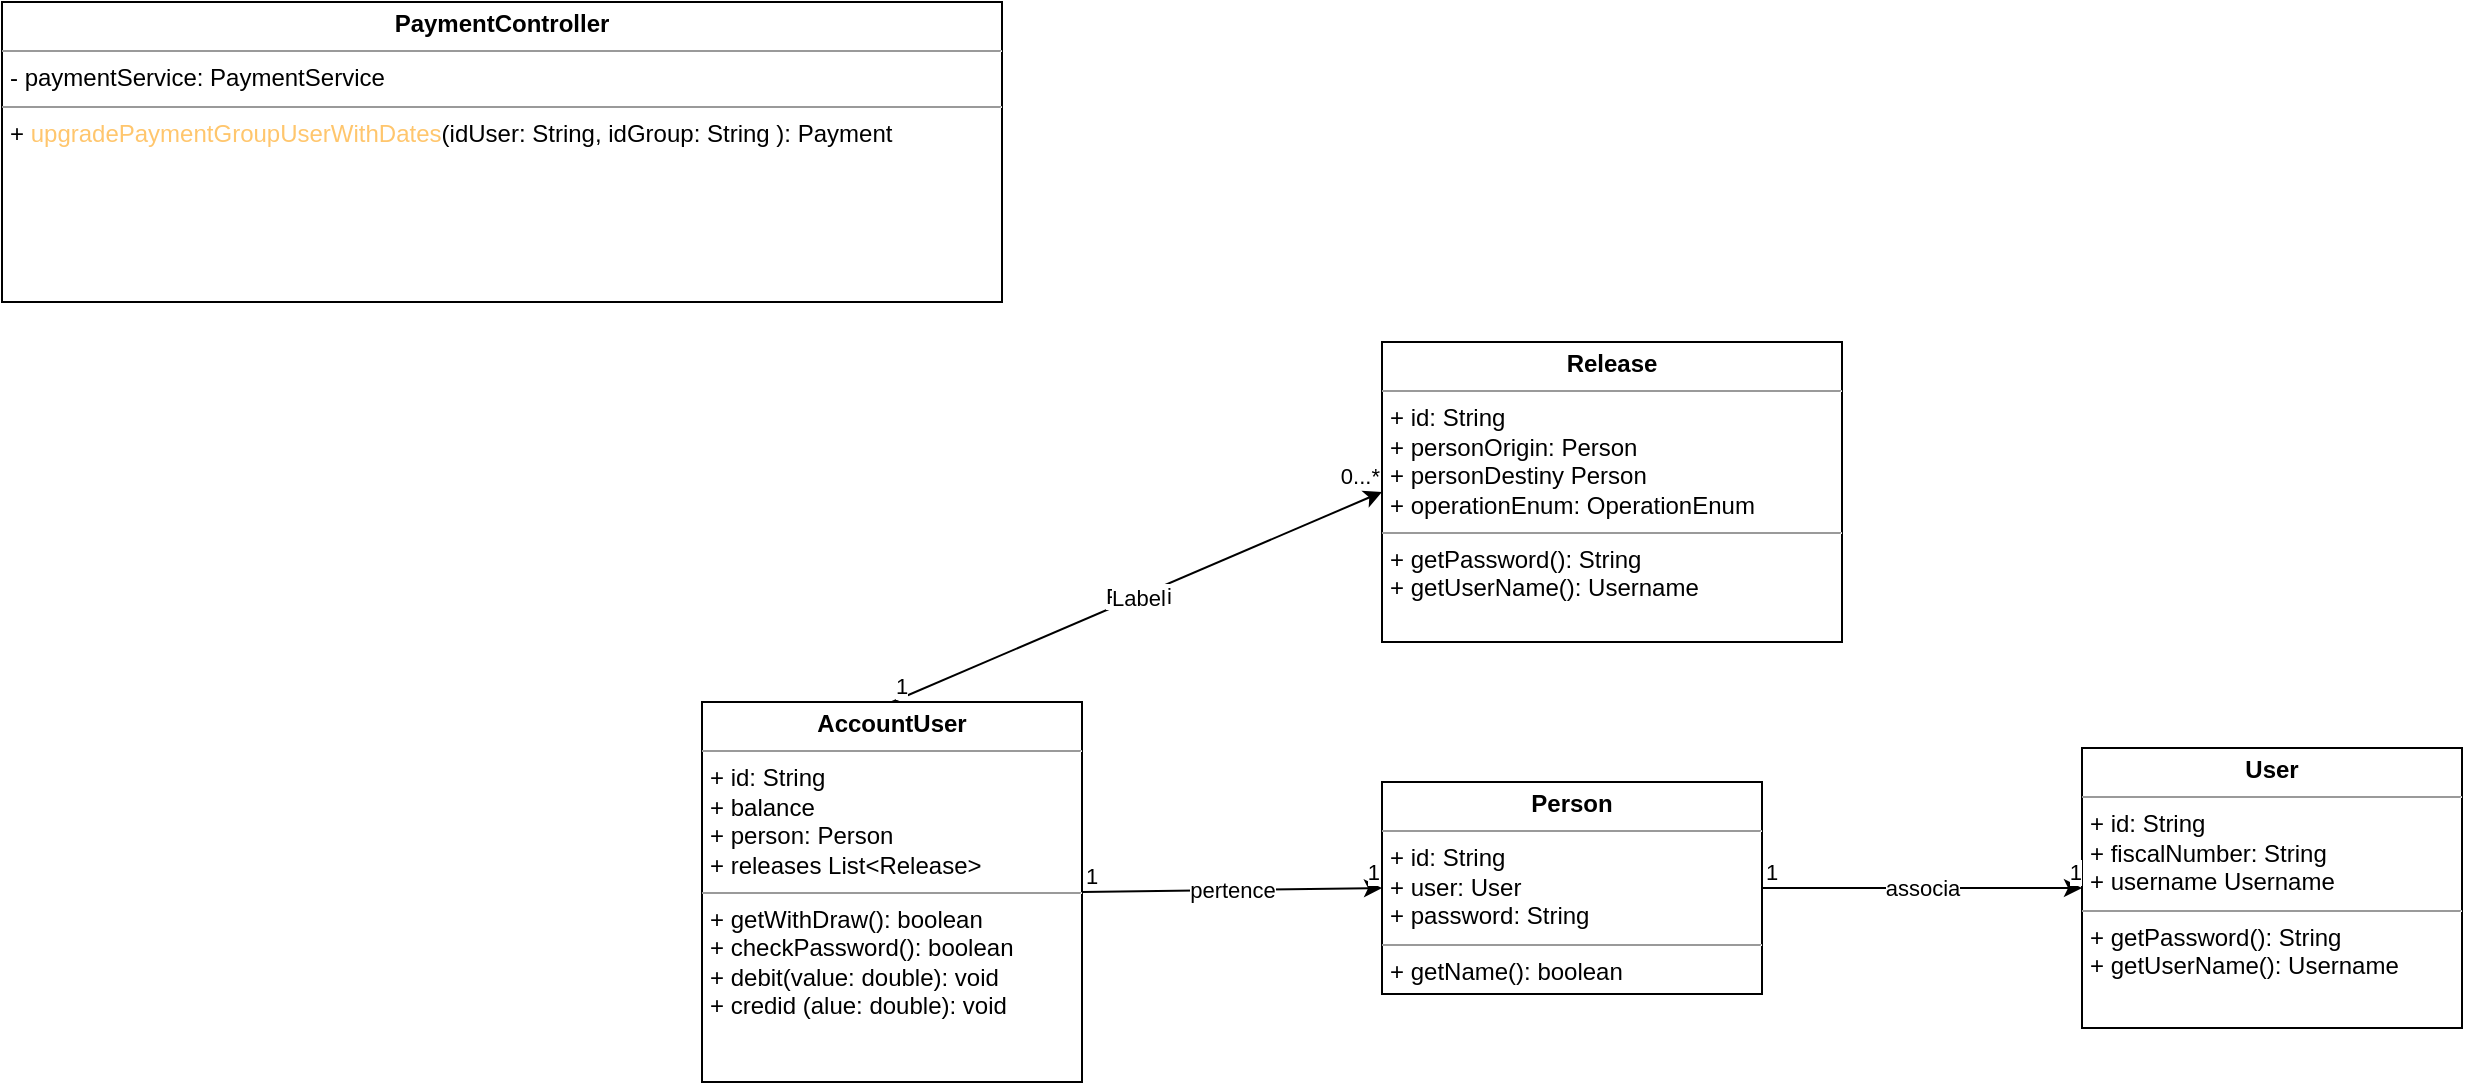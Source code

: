 <mxfile version="14.5.1" type="github" pages="5"><diagram id="R5Yf_dvTV1LNLPGPYoRF" name="Class"><mxGraphModel dx="2014" dy="1988" grid="1" gridSize="10" guides="1" tooltips="1" connect="1" arrows="1" fold="1" page="1" pageScale="1" pageWidth="827" pageHeight="1169" math="0" shadow="0"><root><mxCell id="0"/><mxCell id="1" parent="0"/><mxCell id="MHSwERoBdNu9_E8ctxSb-1" value="&lt;p style=&quot;margin: 0px ; margin-top: 4px ; text-align: center&quot;&gt;&lt;b&gt;AccountUser&lt;/b&gt;&lt;/p&gt;&lt;hr size=&quot;1&quot;&gt;&lt;p style=&quot;margin: 0px ; margin-left: 4px&quot;&gt;+ id: String&lt;/p&gt;&lt;p style=&quot;margin: 0px ; margin-left: 4px&quot;&gt;+ balance&lt;br&gt;&lt;/p&gt;&lt;p style=&quot;margin: 0px ; margin-left: 4px&quot;&gt;+ person: Person&lt;/p&gt;&lt;p style=&quot;margin: 0px ; margin-left: 4px&quot;&gt;+ releases List&amp;lt;Release&amp;gt;&lt;br&gt;&lt;/p&gt;&lt;hr size=&quot;1&quot;&gt;&lt;p style=&quot;margin: 0px ; margin-left: 4px&quot;&gt;+ getWithDraw(): boolean&lt;/p&gt;&lt;p style=&quot;margin: 0px ; margin-left: 4px&quot;&gt;+ checkPassword(): boolean&lt;/p&gt;&lt;p style=&quot;margin: 0px ; margin-left: 4px&quot;&gt;+ debit(value: double): void&lt;/p&gt;&lt;p style=&quot;margin: 0px ; margin-left: 4px&quot;&gt;+ credid (alue: double): void&lt;/p&gt;" style="verticalAlign=top;align=left;overflow=fill;fontSize=12;fontFamily=Helvetica;html=1;" parent="1" vertex="1"><mxGeometry x="430" y="-30" width="190" height="190" as="geometry"/></mxCell><mxCell id="MHSwERoBdNu9_E8ctxSb-2" value="&lt;p style=&quot;margin: 0px ; margin-top: 4px ; text-align: center&quot;&gt;&lt;b&gt;User&lt;/b&gt;&lt;/p&gt;&lt;hr size=&quot;1&quot;&gt;&lt;p style=&quot;margin: 0px ; margin-left: 4px&quot;&gt;+ id: String&lt;br&gt;&lt;/p&gt;&lt;p style=&quot;margin: 0px ; margin-left: 4px&quot;&gt;+ fiscalNumber: String&lt;/p&gt;&lt;p style=&quot;margin: 0px ; margin-left: 4px&quot;&gt;+ username Username&lt;/p&gt;&lt;hr size=&quot;1&quot;&gt;&lt;p style=&quot;margin: 0px ; margin-left: 4px&quot;&gt;+ getPassword(): String&lt;/p&gt;&lt;p style=&quot;margin: 0px ; margin-left: 4px&quot;&gt;+ getUserName(): Username&lt;/p&gt;" style="verticalAlign=top;align=left;overflow=fill;fontSize=12;fontFamily=Helvetica;html=1;" parent="1" vertex="1"><mxGeometry x="1120" y="-7" width="190" height="140" as="geometry"/></mxCell><mxCell id="MHSwERoBdNu9_E8ctxSb-3" value="&lt;p style=&quot;margin: 0px ; margin-top: 4px ; text-align: center&quot;&gt;&lt;b&gt;Release&lt;/b&gt;&lt;/p&gt;&lt;hr size=&quot;1&quot;&gt;&lt;p style=&quot;margin: 0px ; margin-left: 4px&quot;&gt;+ id: String&lt;br&gt;&lt;/p&gt;&lt;p style=&quot;margin: 0px ; margin-left: 4px&quot;&gt;+ personOrigin: Person&lt;/p&gt;&lt;p style=&quot;margin: 0px ; margin-left: 4px&quot;&gt;+ personDestiny Person&lt;/p&gt;&lt;p style=&quot;margin: 0px ; margin-left: 4px&quot;&gt;+ operationEnum: OperationEnum&lt;/p&gt;&lt;hr size=&quot;1&quot;&gt;&lt;p style=&quot;margin: 0px ; margin-left: 4px&quot;&gt;+ getPassword(): String&lt;/p&gt;&lt;p style=&quot;margin: 0px ; margin-left: 4px&quot;&gt;+ getUserName(): Username&lt;/p&gt;" style="verticalAlign=top;align=left;overflow=fill;fontSize=12;fontFamily=Helvetica;html=1;" parent="1" vertex="1"><mxGeometry x="770" y="-210" width="230" height="150" as="geometry"/></mxCell><mxCell id="MHSwERoBdNu9_E8ctxSb-4" value="&lt;p style=&quot;margin: 0px ; margin-top: 4px ; text-align: center&quot;&gt;&lt;b&gt;Person&lt;/b&gt;&lt;/p&gt;&lt;hr size=&quot;1&quot;&gt;&lt;p style=&quot;margin: 0px ; margin-left: 4px&quot;&gt;+ id: String&lt;/p&gt;&lt;p style=&quot;margin: 0px ; margin-left: 4px&quot;&gt;+ user: User&lt;br&gt;&lt;/p&gt;&lt;p style=&quot;margin: 0px ; margin-left: 4px&quot;&gt;+ password: String&lt;/p&gt;&lt;hr size=&quot;1&quot;&gt;&lt;p style=&quot;margin: 0px ; margin-left: 4px&quot;&gt;+ getName(): boolean&lt;/p&gt;" style="verticalAlign=top;align=left;overflow=fill;fontSize=12;fontFamily=Helvetica;html=1;" parent="1" vertex="1"><mxGeometry x="770" y="10" width="190" height="106" as="geometry"/></mxCell><mxCell id="djzBKdPRYzlkxbbW0ZlT-1" value="Possui" style="endArrow=classic;html=1;exitX=0.5;exitY=0;exitDx=0;exitDy=0;entryX=0;entryY=0.5;entryDx=0;entryDy=0;" parent="1" source="MHSwERoBdNu9_E8ctxSb-1" target="MHSwERoBdNu9_E8ctxSb-3" edge="1"><mxGeometry relative="1" as="geometry"><mxPoint x="590" y="-70" as="sourcePoint"/><mxPoint x="750" y="-70" as="targetPoint"/></mxGeometry></mxCell><mxCell id="djzBKdPRYzlkxbbW0ZlT-2" value="Label" style="edgeLabel;resizable=0;html=1;align=center;verticalAlign=middle;" parent="djzBKdPRYzlkxbbW0ZlT-1" connectable="0" vertex="1"><mxGeometry relative="1" as="geometry"/></mxCell><mxCell id="djzBKdPRYzlkxbbW0ZlT-3" value="1" style="edgeLabel;resizable=0;html=1;align=left;verticalAlign=bottom;" parent="djzBKdPRYzlkxbbW0ZlT-1" connectable="0" vertex="1"><mxGeometry x="-1" relative="1" as="geometry"/></mxCell><mxCell id="djzBKdPRYzlkxbbW0ZlT-4" value="0...*" style="edgeLabel;resizable=0;html=1;align=right;verticalAlign=bottom;" parent="djzBKdPRYzlkxbbW0ZlT-1" connectable="0" vertex="1"><mxGeometry x="1" relative="1" as="geometry"/></mxCell><mxCell id="djzBKdPRYzlkxbbW0ZlT-6" value="Possui" style="endArrow=classic;html=1;exitX=1;exitY=0.5;exitDx=0;exitDy=0;entryX=0;entryY=0.5;entryDx=0;entryDy=0;" parent="1" source="MHSwERoBdNu9_E8ctxSb-1" target="MHSwERoBdNu9_E8ctxSb-4" edge="1"><mxGeometry relative="1" as="geometry"><mxPoint x="730" y="315" as="sourcePoint"/><mxPoint x="975" y="210" as="targetPoint"/></mxGeometry></mxCell><mxCell id="djzBKdPRYzlkxbbW0ZlT-7" value="pertence" style="edgeLabel;resizable=0;html=1;align=center;verticalAlign=middle;" parent="djzBKdPRYzlkxbbW0ZlT-6" connectable="0" vertex="1"><mxGeometry relative="1" as="geometry"/></mxCell><mxCell id="djzBKdPRYzlkxbbW0ZlT-8" value="1" style="edgeLabel;resizable=0;html=1;align=left;verticalAlign=bottom;" parent="djzBKdPRYzlkxbbW0ZlT-6" connectable="0" vertex="1"><mxGeometry x="-1" relative="1" as="geometry"/></mxCell><mxCell id="djzBKdPRYzlkxbbW0ZlT-9" value="1" style="edgeLabel;resizable=0;html=1;align=right;verticalAlign=bottom;" parent="djzBKdPRYzlkxbbW0ZlT-6" connectable="0" vertex="1"><mxGeometry x="1" relative="1" as="geometry"/></mxCell><mxCell id="djzBKdPRYzlkxbbW0ZlT-10" value="Possui" style="endArrow=classic;html=1;exitX=1;exitY=0.5;exitDx=0;exitDy=0;entryX=0;entryY=0.5;entryDx=0;entryDy=0;" parent="1" source="MHSwERoBdNu9_E8ctxSb-4" target="MHSwERoBdNu9_E8ctxSb-2" edge="1"><mxGeometry relative="1" as="geometry"><mxPoint x="970" y="75" as="sourcePoint"/><mxPoint x="1120" y="73" as="targetPoint"/></mxGeometry></mxCell><mxCell id="djzBKdPRYzlkxbbW0ZlT-11" value="associa" style="edgeLabel;resizable=0;html=1;align=center;verticalAlign=middle;" parent="djzBKdPRYzlkxbbW0ZlT-10" connectable="0" vertex="1"><mxGeometry relative="1" as="geometry"/></mxCell><mxCell id="djzBKdPRYzlkxbbW0ZlT-12" value="1" style="edgeLabel;resizable=0;html=1;align=left;verticalAlign=bottom;" parent="djzBKdPRYzlkxbbW0ZlT-10" connectable="0" vertex="1"><mxGeometry x="-1" relative="1" as="geometry"/></mxCell><mxCell id="djzBKdPRYzlkxbbW0ZlT-13" value="1" style="edgeLabel;resizable=0;html=1;align=right;verticalAlign=bottom;" parent="djzBKdPRYzlkxbbW0ZlT-10" connectable="0" vertex="1"><mxGeometry x="1" relative="1" as="geometry"/></mxCell><mxCell id="z2oxNdSGq1leG6Em7P2l-1" value="&lt;p style=&quot;margin: 0px ; margin-top: 4px ; text-align: center&quot;&gt;&lt;b&gt;PaymentController&lt;/b&gt;&lt;/p&gt;&lt;hr size=&quot;1&quot;&gt;&lt;p style=&quot;margin: 0px ; margin-left: 4px&quot;&gt;- paymentService: PaymentService&lt;br&gt;&lt;/p&gt;&lt;hr size=&quot;1&quot;&gt;&lt;p style=&quot;margin: 0px ; margin-left: 4px&quot;&gt;+ &lt;span style=&quot;color: #ffc66d&quot;&gt;upgradePaymentGroupUserWithDates&lt;/span&gt;(idUser: String, idGroup: String ): Payment&lt;/p&gt;" style="verticalAlign=top;align=left;overflow=fill;fontSize=12;fontFamily=Helvetica;html=1;" parent="1" vertex="1"><mxGeometry x="80" y="-380" width="500" height="150" as="geometry"/></mxCell></root></mxGraphModel></diagram><diagram id="SdaiXsaGA-Q73yKjgXyy" name="Objects"><mxGraphModel dx="3169" dy="3364" grid="1" gridSize="10" guides="0" tooltips="1" connect="1" arrows="1" fold="1" page="0" pageScale="1" pageWidth="827" pageHeight="1169" background="#283618" math="0" shadow="0"><root><mxCell id="SxsRHGIOjUViLT94qkq1-0"/><mxCell id="SxsRHGIOjUViLT94qkq1-1" parent="SxsRHGIOjUViLT94qkq1-0"/><mxCell id="MobYZt7wtoOE0_h9VMdQ-0" value="Repasse entre contas SharEver" style="swimlane;rounded=1;strokeColor=#DDA15E;fillColor=#BC6C25;fontColor=#FEFAE0;" parent="SxsRHGIOjUViLT94qkq1-1" vertex="1"><mxGeometry x="-510" y="-910" width="1740" height="1300" as="geometry"/></mxCell><mxCell id="vMsqQF1-S8_fWYN00mgW-0" value="&lt;p style=&quot;margin: 0px ; margin-top: 4px ; text-align: center ; text-decoration: underline&quot;&gt;&lt;b&gt;account: &lt;/b&gt;&lt;b&gt;AccountUser&lt;/b&gt;&lt;/p&gt;&lt;hr&gt;&lt;p style=&quot;margin: 0px ; margin-left: 8px&quot;&gt;id = &quot;5dbe22befe21657f76779988&quot;&lt;br&gt;person = personOwner&lt;/p&gt;&lt;p style=&quot;margin: 0px ; margin-left: 8px&quot;&gt;balance = 534.9&lt;/p&gt;&lt;p style=&quot;margin: 0px ; margin-left: 4px&quot;&gt;&amp;nbsp;releases =&amp;nbsp; release&lt;br&gt;&lt;/p&gt;" style="verticalAlign=top;align=left;overflow=fill;fontSize=12;fontFamily=Helvetica;html=1;fillColor=#BC6C25;strokeColor=#DDA15E;fontColor=#FEFAE0;" parent="MobYZt7wtoOE0_h9VMdQ-0" vertex="1"><mxGeometry x="750" y="450" width="230" height="100" as="geometry"/></mxCell><mxCell id="a9IFwo1WX_pQ7aL5owlm-2" value="&lt;p style=&quot;margin: 0px ; margin-top: 4px ; text-align: center ; text-decoration: underline&quot;&gt;&lt;b&gt;person: Person&lt;/b&gt;&lt;b&gt;&lt;/b&gt;&lt;/p&gt;&lt;hr&gt;&lt;p style=&quot;margin: 0px ; margin-left: 4px&quot;&gt;&amp;nbsp;id = 8dbe22befe21657f76779988&lt;/p&gt;&lt;p style=&quot;margin: 0px ; margin-left: 4px&quot;&gt;&amp;nbsp;password = 2430&lt;/p&gt;&lt;p style=&quot;margin: 0px ; margin-left: 4px&quot;&gt;&amp;nbsp;user: @User&lt;br&gt;&lt;/p&gt;" style="verticalAlign=top;align=left;overflow=fill;fontSize=12;fontFamily=Helvetica;html=1;fillColor=#BC6C25;strokeColor=#DDA15E;fontColor=#FEFAE0;" parent="MobYZt7wtoOE0_h9VMdQ-0" vertex="1"><mxGeometry x="750" y="630" width="230" height="110" as="geometry"/></mxCell><mxCell id="a9IFwo1WX_pQ7aL5owlm-6" value="&lt;p style=&quot;margin: 0px ; margin-top: 4px ; text-align: center ; text-decoration: underline&quot;&gt;&lt;b&gt;user: User&lt;/b&gt;&lt;/p&gt;&lt;hr&gt;&lt;p style=&quot;margin: 0px ; margin-left: 4px&quot;&gt;&amp;nbsp;id = 3dbe22befe21657f76779988&lt;/p&gt;&lt;p style=&quot;margin: 0px ; margin-left: 4px&quot;&gt;&amp;nbsp;name = &quot;hoiama rosa rodrigues costa&quot;&lt;/p&gt;&lt;p style=&quot;margin: 0px ; margin-left: 4px&quot;&gt;&amp;nbsp;fiscalRegister = &quot;128.884.457-35&quot;&lt;br&gt;&lt;/p&gt;&lt;p style=&quot;margin: 0px ; margin-left: 4px&quot;&gt;&amp;nbsp;UserLogin = @userLogin&lt;/p&gt;" style="verticalAlign=top;align=left;overflow=fill;fontSize=12;fontFamily=Helvetica;html=1;fillColor=#BC6C25;strokeColor=#DDA15E;fontColor=#FEFAE0;" parent="MobYZt7wtoOE0_h9VMdQ-0" vertex="1"><mxGeometry x="750" y="830" width="230" height="110" as="geometry"/></mxCell><mxCell id="a9IFwo1WX_pQ7aL5owlm-8" value="&lt;p style=&quot;margin: 0px ; margin-top: 4px ; text-align: center ; text-decoration: underline&quot;&gt;&lt;b&gt;release: Release&lt;/b&gt;&lt;b&gt;&lt;/b&gt;&lt;/p&gt;&lt;hr&gt;&lt;p style=&quot;margin: 0px ; margin-left: 4px&quot;&gt;&amp;nbsp;id = &quot;3dbe22befe21657f76779988&quot;&lt;/p&gt;&lt;p style=&quot;margin: 0px ; margin-left: 4px&quot;&gt;&amp;nbsp;originRelease = @originRelease&lt;/p&gt;&lt;p style=&quot;margin: 0px ; margin-left: 4px&quot;&gt;&amp;nbsp;destinyRelease = @destinyRelease&amp;nbsp; &lt;/p&gt;&lt;p style=&quot;margin: 0px ; margin-left: 4px&quot;&gt;&amp;nbsp;operationEnum = CREDIT&lt;/p&gt;&lt;p style=&quot;margin: 0px ; margin-left: 4px&quot;&gt;&amp;nbsp;status = FREE&lt;/p&gt;" style="verticalAlign=top;align=left;overflow=fill;fontSize=12;fontFamily=Helvetica;html=1;fillColor=#BC6C25;strokeColor=#DDA15E;fontColor=#FEFAE0;" parent="MobYZt7wtoOE0_h9VMdQ-0" vertex="1"><mxGeometry x="315" y="505" width="230" height="110" as="geometry"/></mxCell><mxCell id="TXJze-KFLtstog8Ig2xg-12" value="" style="edgeStyle=orthogonalEdgeStyle;orthogonalLoop=1;jettySize=auto;html=1;strokeColor=#DDA15E;fillColor=#BC6C25;fontColor=#FEFAE0;" parent="MobYZt7wtoOE0_h9VMdQ-0" source="vMsqQF1-S8_fWYN00mgW-0" target="a9IFwo1WX_pQ7aL5owlm-8" edge="1"><mxGeometry relative="1" as="geometry"/></mxCell><mxCell id="a9IFwo1WX_pQ7aL5owlm-9" value="&lt;p style=&quot;margin: 0px ; margin-top: 4px ; text-align: center ; text-decoration: underline&quot;&gt;&lt;b&gt;destinyRelease: Destiny&lt;/b&gt;&lt;/p&gt;&lt;hr&gt;&lt;p style=&quot;margin: 0px ; margin-left: 4px&quot;&gt;&amp;nbsp;id = &quot;8dbe22befe21657f76779988&quot;&lt;/p&gt;&lt;p style=&quot;margin: 0px ; margin-left: 4px&quot;&gt;&amp;nbsp;idUser = &quot;2dbe22befe21657f76779988&quot;&lt;/p&gt;&lt;p style=&quot;margin: 0px ; margin-left: 4px&quot;&gt;&amp;nbsp;userName = &quot;Hoiama rosa Rodrigues Costa&quot;&lt;/p&gt;" style="verticalAlign=top;align=left;overflow=fill;fontSize=12;fontFamily=Helvetica;html=1;fillColor=#BC6C25;strokeColor=#DDA15E;fontColor=#FEFAE0;" parent="MobYZt7wtoOE0_h9VMdQ-0" vertex="1"><mxGeometry x="40" y="140" width="275" height="80" as="geometry"/></mxCell><mxCell id="TXJze-KFLtstog8Ig2xg-10" value="" style="edgeStyle=orthogonalEdgeStyle;orthogonalLoop=1;jettySize=auto;html=1;strokeColor=#DDA15E;fillColor=#BC6C25;fontColor=#FEFAE0;entryX=1;entryY=0.5;entryDx=0;entryDy=0;" parent="MobYZt7wtoOE0_h9VMdQ-0" source="a9IFwo1WX_pQ7aL5owlm-8" target="a9IFwo1WX_pQ7aL5owlm-9" edge="1"><mxGeometry relative="1" as="geometry"/></mxCell><mxCell id="TXJze-KFLtstog8Ig2xg-4" value="&lt;p style=&quot;margin: 0px ; margin-top: 4px ; text-align: center ; text-decoration: underline&quot;&gt;&lt;b&gt;originRelease: Origin&lt;/b&gt;&lt;/p&gt;&lt;hr&gt;&lt;p style=&quot;margin: 0px ; margin-left: 4px&quot;&gt;&amp;nbsp;id = &quot;2dbe22befe21657f76779988&quot;&lt;/p&gt;&lt;p style=&quot;margin: 0px ; margin-left: 4px&quot;&gt;&amp;nbsp;idUser = &quot;3dbe22befe21657f76779988&quot;&lt;/p&gt;&lt;p style=&quot;margin: 0px ; margin-left: 4px&quot;&gt;&amp;nbsp;userName: &quot;Juliete bezzerra da silva&quot;&lt;br&gt;&lt;/p&gt;" style="verticalAlign=top;align=left;overflow=fill;fontSize=12;fontFamily=Helvetica;html=1;fillColor=#BC6C25;strokeColor=#DDA15E;fontColor=#FEFAE0;" parent="MobYZt7wtoOE0_h9VMdQ-0" vertex="1"><mxGeometry x="40" y="246" width="275" height="80" as="geometry"/></mxCell><mxCell id="TXJze-KFLtstog8Ig2xg-11" value="" style="edgeStyle=orthogonalEdgeStyle;orthogonalLoop=1;jettySize=auto;html=1;strokeColor=#DDA15E;fillColor=#BC6C25;fontColor=#FEFAE0;entryX=1;entryY=0.5;entryDx=0;entryDy=0;" parent="MobYZt7wtoOE0_h9VMdQ-0" source="a9IFwo1WX_pQ7aL5owlm-8" target="TXJze-KFLtstog8Ig2xg-4" edge="1"><mxGeometry relative="1" as="geometry"><Array as="points"><mxPoint x="410" y="286"/></Array></mxGeometry></mxCell><mxCell id="TXJze-KFLtstog8Ig2xg-18" value="" style="edgeStyle=orthogonalEdgeStyle;orthogonalLoop=1;jettySize=auto;html=1;strokeColor=#DDA15E;fillColor=#BC6C25;fontColor=#FEFAE0;exitX=0.5;exitY=0;exitDx=0;exitDy=0;" parent="MobYZt7wtoOE0_h9VMdQ-0" edge="1"><mxGeometry relative="1" as="geometry"><mxPoint x="715" y="90.059" as="targetPoint"/><Array as="points"><mxPoint x="751" y="90"/></Array></mxGeometry></mxCell><mxCell id="TXJze-KFLtstog8Ig2xg-20" value="" style="edgeStyle=orthogonalEdgeStyle;orthogonalLoop=1;jettySize=auto;html=1;strokeColor=#DDA15E;fillColor=#BC6C25;fontColor=#FEFAE0;entryX=1;entryY=0.5;entryDx=0;entryDy=0;" parent="MobYZt7wtoOE0_h9VMdQ-0" edge="1"><mxGeometry relative="1" as="geometry"><mxPoint x="725" y="190" as="targetPoint"/></mxGeometry></mxCell><mxCell id="CryrzOrWkHv40GQfHc4G-0" value="releaseService: ReleaseService" style="swimlane;fontStyle=1;align=center;verticalAlign=top;childLayout=stackLayout;horizontal=1;startSize=26;horizontalStack=0;resizeParent=1;resizeParentMax=0;resizeLast=0;collapsible=1;marginBottom=0;strokeColor=#DDA15E;fillColor=#BC6C25;fontColor=#FEFAE0;" parent="MobYZt7wtoOE0_h9VMdQ-0" vertex="1"><mxGeometry x="750" y="134" width="240" height="86" as="geometry"/></mxCell><mxCell id="CryrzOrWkHv40GQfHc4G-1" value="+ field: type" style="text;strokeColor=none;fillColor=none;align=left;verticalAlign=top;spacingLeft=4;spacingRight=4;overflow=hidden;rotatable=0;points=[[0,0.5],[1,0.5]];portConstraint=eastwest;" parent="CryrzOrWkHv40GQfHc4G-0" vertex="1"><mxGeometry y="26" width="240" height="26" as="geometry"/></mxCell><mxCell id="CryrzOrWkHv40GQfHc4G-2" value="" style="line;strokeWidth=1;fillColor=none;align=left;verticalAlign=middle;spacingTop=-1;spacingLeft=3;spacingRight=3;rotatable=0;labelPosition=right;points=[];portConstraint=eastwest;" parent="CryrzOrWkHv40GQfHc4G-0" vertex="1"><mxGeometry y="52" width="240" height="8" as="geometry"/></mxCell><mxCell id="CryrzOrWkHv40GQfHc4G-3" value="+ method(type): type" style="text;strokeColor=none;fillColor=none;align=left;verticalAlign=top;spacingLeft=4;spacingRight=4;overflow=hidden;rotatable=0;points=[[0,0.5],[1,0.5]];portConstraint=eastwest;" parent="CryrzOrWkHv40GQfHc4G-0" vertex="1"><mxGeometry y="60" width="240" height="26" as="geometry"/></mxCell><mxCell id="CryrzOrWkHv40GQfHc4G-4" value="accountUserService: AccountUserService" style="swimlane;fontStyle=1;align=center;verticalAlign=top;childLayout=stackLayout;horizontal=1;startSize=26;horizontalStack=0;resizeParent=1;resizeParentMax=0;resizeLast=0;collapsible=1;marginBottom=0;strokeColor=#DDA15E;fillColor=#BC6C25;fontColor=#FEFAE0;" parent="MobYZt7wtoOE0_h9VMdQ-0" vertex="1"><mxGeometry x="1260" y="130" width="430" height="110" as="geometry"/></mxCell><mxCell id="CryrzOrWkHv40GQfHc4G-5" value="+ field: type" style="text;strokeColor=none;fillColor=none;align=left;verticalAlign=top;spacingLeft=4;spacingRight=4;overflow=hidden;rotatable=0;points=[[0,0.5],[1,0.5]];portConstraint=eastwest;" parent="CryrzOrWkHv40GQfHc4G-4" vertex="1"><mxGeometry y="26" width="430" height="26" as="geometry"/></mxCell><mxCell id="CryrzOrWkHv40GQfHc4G-6" value="" style="line;strokeWidth=1;fillColor=none;align=left;verticalAlign=middle;spacingTop=-1;spacingLeft=3;spacingRight=3;rotatable=0;labelPosition=right;points=[];portConstraint=eastwest;" parent="CryrzOrWkHv40GQfHc4G-4" vertex="1"><mxGeometry y="52" width="430" height="8" as="geometry"/></mxCell><mxCell id="CryrzOrWkHv40GQfHc4G-7" value="+ transferBetwenAccountsSharEver(accountUserOrigin: String,&#xA;          accountUserDestiny: String, value: Double): boolean" style="text;strokeColor=none;fillColor=none;align=left;verticalAlign=top;spacingLeft=4;spacingRight=4;overflow=hidden;rotatable=0;points=[[0,0.5],[1,0.5]];portConstraint=eastwest;" parent="CryrzOrWkHv40GQfHc4G-4" vertex="1"><mxGeometry y="60" width="430" height="50" as="geometry"/></mxCell><mxCell id="CryrzOrWkHv40GQfHc4G-9" value="&lt;p style=&quot;margin: 0px ; margin-top: 4px ; text-align: center ; text-decoration: underline&quot;&gt;&lt;b&gt;userLogin: UserLogin&lt;/b&gt;&lt;/p&gt;&lt;hr&gt;&lt;p style=&quot;margin: 0px ; margin-left: 4px&quot;&gt;&amp;nbsp;id = 3dbe22befe21657f76779988&lt;/p&gt;&lt;p style=&quot;margin: 0px ; margin-left: 4px&quot;&gt;&amp;nbsp;email = &quot;hoiama9@gmail.com&quot;&lt;/p&gt;&lt;p style=&quot;margin: 0px ; margin-left: 4px&quot;&gt;&amp;nbsp;password = &quot;2501123&quot;&lt;br&gt;&lt;/p&gt;" style="verticalAlign=top;align=left;overflow=fill;fontSize=12;fontFamily=Helvetica;html=1;fillColor=#BC6C25;strokeColor=#DDA15E;fontColor=#FEFAE0;" parent="MobYZt7wtoOE0_h9VMdQ-0" vertex="1"><mxGeometry x="750" y="1040" width="230" height="110" as="geometry"/></mxCell><mxCell id="CryrzOrWkHv40GQfHc4G-10" value="1" style="endArrow=open;html=1;endSize=12;startArrow=diamondThin;startSize=14;startFill=1;edgeStyle=orthogonalEdgeStyle;align=left;verticalAlign=bottom;strokeColor=#DDA15E;fillColor=#BC6C25;fontColor=#FEFAE0;entryX=0.5;entryY=0;entryDx=0;entryDy=0;exitX=0.5;exitY=1;exitDx=0;exitDy=0;" parent="MobYZt7wtoOE0_h9VMdQ-0" source="a9IFwo1WX_pQ7aL5owlm-6" target="CryrzOrWkHv40GQfHc4G-9" edge="1"><mxGeometry x="-1" y="3" relative="1" as="geometry"><mxPoint x="380" y="790" as="sourcePoint"/><mxPoint x="540" y="790" as="targetPoint"/></mxGeometry></mxCell><mxCell id="CryrzOrWkHv40GQfHc4G-11" value="1" style="endArrow=open;html=1;endSize=12;startArrow=diamondThin;startSize=14;startFill=1;edgeStyle=orthogonalEdgeStyle;align=left;verticalAlign=bottom;strokeColor=#DDA15E;fillColor=#BC6C25;fontColor=#FEFAE0;entryX=0.5;entryY=0;entryDx=0;entryDy=0;exitX=0.5;exitY=1;exitDx=0;exitDy=0;" parent="MobYZt7wtoOE0_h9VMdQ-0" source="a9IFwo1WX_pQ7aL5owlm-2" target="a9IFwo1WX_pQ7aL5owlm-6" edge="1"><mxGeometry x="-1" y="3" relative="1" as="geometry"><mxPoint x="1100" y="780" as="sourcePoint"/><mxPoint x="875" y="1050" as="targetPoint"/></mxGeometry></mxCell><mxCell id="CryrzOrWkHv40GQfHc4G-12" value="1" style="endArrow=open;html=1;endSize=12;startArrow=diamondThin;startSize=14;startFill=0;edgeStyle=orthogonalEdgeStyle;align=left;verticalAlign=bottom;strokeColor=#DDA15E;fillColor=#BC6C25;fontColor=#FEFAE0;entryX=0.5;entryY=0;entryDx=0;entryDy=0;exitX=0.5;exitY=1;exitDx=0;exitDy=0;" parent="MobYZt7wtoOE0_h9VMdQ-0" source="vMsqQF1-S8_fWYN00mgW-0" target="a9IFwo1WX_pQ7aL5owlm-2" edge="1"><mxGeometry x="-1" y="3" relative="1" as="geometry"><mxPoint x="1100" y="540" as="sourcePoint"/><mxPoint x="1260" y="540" as="targetPoint"/></mxGeometry></mxCell><mxCell id="CryrzOrWkHv40GQfHc4G-14" value="&lt;p style=&quot;margin: 0px ; margin-top: 4px ; text-align: center ; text-decoration: underline&quot;&gt;&lt;b&gt;userBank: Bank&lt;br&gt;&lt;/b&gt;&lt;/p&gt;&lt;hr&gt;&lt;p style=&quot;margin: 0px ; margin-left: 4px&quot;&gt;&amp;nbsp;id = 3dbe22befe21657f76779988&lt;/p&gt;&lt;p style=&quot;margin: 0px ; margin-left: 4px&quot;&gt;&amp;nbsp;type = CONTA_CORRENTE&lt;/p&gt;&lt;p style=&quot;margin: 0px ; margin-left: 4px&quot;&gt;&amp;nbsp;agencyNumber = 8465&lt;/p&gt;&lt;p style=&quot;margin: 0px ; margin-left: 4px&quot;&gt;&amp;nbsp;agencyDigit = 0&lt;br&gt;&lt;/p&gt;&lt;p style=&quot;margin: 0px ; margin-left: 4px&quot;&gt;&amp;nbsp;accountNumber = 27279&lt;/p&gt;&lt;p style=&quot;margin: 0px ; margin-left: 4px&quot;&gt;&amp;nbsp;accountDigit= 0&lt;br&gt;&lt;/p&gt;" style="verticalAlign=top;align=left;overflow=fill;fontSize=12;fontFamily=Helvetica;html=1;fillColor=#BC6C25;strokeColor=#DDA15E;fontColor=#FEFAE0;" parent="MobYZt7wtoOE0_h9VMdQ-0" vertex="1"><mxGeometry x="1160" y="415" width="230" height="170" as="geometry"/></mxCell><mxCell id="CryrzOrWkHv40GQfHc4G-13" value="1" style="endArrow=open;html=1;endSize=12;startArrow=diamondThin;startSize=14;startFill=1;edgeStyle=orthogonalEdgeStyle;align=left;verticalAlign=bottom;strokeColor=#DDA15E;fillColor=#BC6C25;fontColor=#FEFAE0;exitX=1;exitY=0.5;exitDx=0;exitDy=0;entryX=0;entryY=0.5;entryDx=0;entryDy=0;" parent="MobYZt7wtoOE0_h9VMdQ-0" source="vMsqQF1-S8_fWYN00mgW-0" target="CryrzOrWkHv40GQfHc4G-14" edge="1"><mxGeometry x="-1" y="3" relative="1" as="geometry"><mxPoint x="875" y="950" as="sourcePoint"/><mxPoint x="1120" y="885" as="targetPoint"/></mxGeometry></mxCell><mxCell id="QEXDQfASCCLXlrzVSHNl-9" value="Repasse entre contas SharEver" style="swimlane;rounded=1;strokeColor=#DDA15E;fillColor=#BC6C25;fontColor=#FEFAE0;" parent="SxsRHGIOjUViLT94qkq1-1" vertex="1"><mxGeometry x="-550" y="490" width="1740" height="880" as="geometry"/></mxCell><mxCell id="QEXDQfASCCLXlrzVSHNl-10" value="&lt;p style=&quot;margin: 0px ; margin-top: 4px ; text-align: center ; text-decoration: underline&quot;&gt;&lt;b&gt;account: &lt;/b&gt;&lt;b&gt;AccountUser&lt;/b&gt;&lt;/p&gt;&lt;hr&gt;&lt;p style=&quot;margin: 0px ; margin-left: 8px&quot;&gt;id = &quot;5dbe22befe21657f76779988&quot;&lt;br&gt;person = personOwner&lt;/p&gt;&lt;p style=&quot;margin: 0px ; margin-left: 8px&quot;&gt;balance = 534.9&lt;/p&gt;&lt;p style=&quot;margin: 0px ; margin-left: 4px&quot;&gt;&amp;nbsp;releases =&amp;nbsp; release&lt;br&gt;&lt;/p&gt;" style="verticalAlign=top;align=left;overflow=fill;fontSize=12;fontFamily=Helvetica;html=1;fillColor=#BC6C25;strokeColor=#DDA15E;fontColor=#FEFAE0;" parent="QEXDQfASCCLXlrzVSHNl-9" vertex="1"><mxGeometry x="775" y="510" width="230" height="100" as="geometry"/></mxCell><mxCell id="QEXDQfASCCLXlrzVSHNl-11" value="&lt;p style=&quot;margin: 0px ; margin-top: 4px ; text-align: center ; text-decoration: underline&quot;&gt;&lt;b&gt;person: Person&lt;/b&gt;&lt;b&gt;&lt;/b&gt;&lt;/p&gt;&lt;hr&gt;&lt;p style=&quot;margin: 0px ; margin-left: 4px&quot;&gt;&amp;nbsp;id = 8dbe22befe21657f76779988&lt;/p&gt;&lt;p style=&quot;margin: 0px ; margin-left: 4px&quot;&gt;&amp;nbsp;idUser = 3dbe22befe21657f76779988&lt;/p&gt;&lt;p style=&quot;margin: 0px ; margin-left: 4px&quot;&gt;&amp;nbsp;password = 2430&lt;/p&gt;" style="verticalAlign=top;align=left;overflow=fill;fontSize=12;fontFamily=Helvetica;html=1;fillColor=#BC6C25;strokeColor=#DDA15E;fontColor=#FEFAE0;" parent="QEXDQfASCCLXlrzVSHNl-9" vertex="1"><mxGeometry x="775" y="700" width="230" height="80" as="geometry"/></mxCell><mxCell id="QEXDQfASCCLXlrzVSHNl-12" value="" style="edgeStyle=orthogonalEdgeStyle;orthogonalLoop=1;jettySize=auto;html=1;strokeColor=#DDA15E;fillColor=#BC6C25;fontColor=#FEFAE0;" parent="QEXDQfASCCLXlrzVSHNl-9" source="QEXDQfASCCLXlrzVSHNl-10" target="QEXDQfASCCLXlrzVSHNl-11" edge="1"><mxGeometry relative="1" as="geometry"/></mxCell><mxCell id="QEXDQfASCCLXlrzVSHNl-13" value="&lt;p style=&quot;margin: 0px ; margin-top: 4px ; text-align: center ; text-decoration: underline&quot;&gt;&lt;b&gt;user: User&lt;/b&gt;&lt;/p&gt;&lt;hr&gt;&lt;p style=&quot;margin: 0px ; margin-left: 4px&quot;&gt;&amp;nbsp;id = 3dbe22befe21657f76779988&lt;/p&gt;&lt;p style=&quot;margin: 0px ; margin-left: 4px&quot;&gt;&amp;nbsp;CPF = 2430&lt;/p&gt;" style="verticalAlign=top;align=left;overflow=fill;fontSize=12;fontFamily=Helvetica;html=1;fillColor=#BC6C25;strokeColor=#DDA15E;fontColor=#FEFAE0;" parent="QEXDQfASCCLXlrzVSHNl-9" vertex="1"><mxGeometry x="1115" y="700" width="230" height="70" as="geometry"/></mxCell><mxCell id="QEXDQfASCCLXlrzVSHNl-14" value="" style="edgeStyle=orthogonalEdgeStyle;orthogonalLoop=1;jettySize=auto;html=1;strokeColor=#DDA15E;fillColor=#BC6C25;fontColor=#FEFAE0;" parent="QEXDQfASCCLXlrzVSHNl-9" source="QEXDQfASCCLXlrzVSHNl-11" target="QEXDQfASCCLXlrzVSHNl-13" edge="1"><mxGeometry relative="1" as="geometry"/></mxCell><mxCell id="QEXDQfASCCLXlrzVSHNl-15" value="&lt;p style=&quot;margin: 0px ; margin-top: 4px ; text-align: center ; text-decoration: underline&quot;&gt;&lt;b&gt;release: Release&lt;/b&gt;&lt;b&gt;&lt;/b&gt;&lt;/p&gt;&lt;hr&gt;&lt;p style=&quot;margin: 0px ; margin-left: 4px&quot;&gt;&amp;nbsp;id = 3dbe22befe21657f76779988&lt;/p&gt;&lt;p style=&quot;margin: 0px ; margin-left: 4px&quot;&gt;&amp;nbsp;originGroup = @originGroup&lt;/p&gt;&lt;p style=&quot;margin: 0px ; margin-left: 4px&quot;&gt;&amp;nbsp;originUSer = @originUser&lt;/p&gt;&lt;p style=&quot;margin: 0px ; margin-left: 4px&quot;&gt;&amp;nbsp;operationEnum = CREDIT&lt;/p&gt;&lt;p style=&quot;margin: 0px ; margin-left: 4px&quot;&gt;&amp;nbsp;status = FREE&lt;/p&gt;" style="verticalAlign=top;align=left;overflow=fill;fontSize=12;fontFamily=Helvetica;html=1;fillColor=#BC6C25;strokeColor=#DDA15E;fontColor=#FEFAE0;" parent="QEXDQfASCCLXlrzVSHNl-9" vertex="1"><mxGeometry x="260" y="300" width="230" height="110" as="geometry"/></mxCell><mxCell id="QEXDQfASCCLXlrzVSHNl-16" value="" style="edgeStyle=orthogonalEdgeStyle;orthogonalLoop=1;jettySize=auto;html=1;strokeColor=#DDA15E;fillColor=#BC6C25;fontColor=#FEFAE0;" parent="QEXDQfASCCLXlrzVSHNl-9" source="QEXDQfASCCLXlrzVSHNl-10" target="QEXDQfASCCLXlrzVSHNl-15" edge="1"><mxGeometry relative="1" as="geometry"/></mxCell><mxCell id="QEXDQfASCCLXlrzVSHNl-17" value="&lt;p style=&quot;margin: 0px ; margin-top: 4px ; text-align: center ; text-decoration: underline&quot;&gt;&lt;b&gt;originGroup: OriginGroup&lt;/b&gt;&lt;/p&gt;&lt;hr&gt;&lt;p style=&quot;margin: 0px ; margin-left: 4px&quot;&gt;&amp;nbsp;id = &quot;8dbe22befe21657f76779988&quot;&lt;/p&gt;&lt;p style=&quot;margin: 0px ; margin-left: 4px&quot;&gt;&amp;nbsp;idGroup = &quot;2dbe22befe21657f76779988&quot;&lt;/p&gt;&lt;p style=&quot;margin: 0px ; margin-left: 4px&quot;&gt;&amp;nbsp;signatureName = &quot;Envato elements&quot;&lt;/p&gt;" style="verticalAlign=top;align=left;overflow=fill;fontSize=12;fontFamily=Helvetica;html=1;fillColor=#BC6C25;strokeColor=#DDA15E;fontColor=#FEFAE0;" parent="QEXDQfASCCLXlrzVSHNl-9" vertex="1"><mxGeometry x="105" y="50" width="250" height="80" as="geometry"/></mxCell><mxCell id="QEXDQfASCCLXlrzVSHNl-18" value="" style="edgeStyle=orthogonalEdgeStyle;orthogonalLoop=1;jettySize=auto;html=1;strokeColor=#DDA15E;fillColor=#BC6C25;fontColor=#FEFAE0;entryX=1;entryY=0.5;entryDx=0;entryDy=0;" parent="QEXDQfASCCLXlrzVSHNl-9" source="QEXDQfASCCLXlrzVSHNl-15" target="QEXDQfASCCLXlrzVSHNl-17" edge="1"><mxGeometry relative="1" as="geometry"/></mxCell><mxCell id="QEXDQfASCCLXlrzVSHNl-19" value="&lt;p style=&quot;margin: 0px ; margin-top: 4px ; text-align: center ; text-decoration: underline&quot;&gt;&lt;b&gt;release: Release&lt;/b&gt;&lt;b&gt;&lt;/b&gt;&lt;/p&gt;&lt;hr&gt;&lt;p style=&quot;margin: 0px ; margin-left: 4px&quot;&gt;&amp;nbsp;id = 7dbe22befe21657f76779988&lt;/p&gt;&lt;p style=&quot;margin: 0px ; margin-left: 4px&quot;&gt;&amp;nbsp;originGroup = null&lt;/p&gt;&lt;p style=&quot;margin: 0px ; margin-left: 4px&quot;&gt;&amp;nbsp;originUSer = @originUser&lt;/p&gt;&lt;p style=&quot;margin: 0px ; margin-left: 4px&quot;&gt;&amp;nbsp;operationEnum = CREDIT&lt;/p&gt;&lt;p style=&quot;margin: 0px ; margin-left: 4px&quot;&gt;&amp;nbsp;status = FREE&lt;/p&gt;" style="verticalAlign=top;align=left;overflow=fill;fontSize=12;fontFamily=Helvetica;html=1;fillColor=#BC6C25;strokeColor=#DDA15E;fontColor=#FEFAE0;" parent="QEXDQfASCCLXlrzVSHNl-9" vertex="1"><mxGeometry x="1340" y="300" width="230" height="110" as="geometry"/></mxCell><mxCell id="QEXDQfASCCLXlrzVSHNl-20" value="" style="edgeStyle=orthogonalEdgeStyle;orthogonalLoop=1;jettySize=auto;html=1;strokeColor=#DDA15E;fillColor=#BC6C25;fontColor=#FEFAE0;entryX=0.5;entryY=1;entryDx=0;entryDy=0;" parent="QEXDQfASCCLXlrzVSHNl-9" source="QEXDQfASCCLXlrzVSHNl-10" target="QEXDQfASCCLXlrzVSHNl-19" edge="1"><mxGeometry relative="1" as="geometry"><mxPoint x="1140" y="560" as="targetPoint"/></mxGeometry></mxCell><mxCell id="QEXDQfASCCLXlrzVSHNl-21" value="&lt;p style=&quot;margin: 0px ; margin-top: 4px ; text-align: center ; text-decoration: underline&quot;&gt;&lt;b&gt;originUser: OriginUser&lt;/b&gt;&lt;/p&gt;&lt;hr&gt;&lt;p style=&quot;margin: 0px ; margin-left: 4px&quot;&gt;&amp;nbsp;id = &quot;8dbe22befe21657f76779988&quot;&lt;/p&gt;&lt;p style=&quot;margin: 0px ; margin-left: 4px&quot;&gt;&amp;nbsp;idUser = &quot;3dbe22befe21657f76779988&quot;&lt;/p&gt;&lt;p style=&quot;margin: 0px ; margin-left: 4px&quot;&gt;&amp;nbsp;userName: &quot;Hoiama Rodrigues&quot;&lt;br&gt;&lt;/p&gt;" style="verticalAlign=top;align=left;overflow=fill;fontSize=12;fontFamily=Helvetica;html=1;fillColor=#BC6C25;strokeColor=#DDA15E;fontColor=#FEFAE0;" parent="QEXDQfASCCLXlrzVSHNl-9" vertex="1"><mxGeometry x="1335" y="150" width="240" height="80" as="geometry"/></mxCell><mxCell id="QEXDQfASCCLXlrzVSHNl-22" value="" style="edgeStyle=orthogonalEdgeStyle;orthogonalLoop=1;jettySize=auto;html=1;strokeColor=#DDA15E;fillColor=#BC6C25;fontColor=#FEFAE0;" parent="QEXDQfASCCLXlrzVSHNl-9" source="QEXDQfASCCLXlrzVSHNl-19" target="QEXDQfASCCLXlrzVSHNl-21" edge="1"><mxGeometry relative="1" as="geometry"/></mxCell><mxCell id="QEXDQfASCCLXlrzVSHNl-23" value="&lt;p style=&quot;margin: 0px ; margin-top: 4px ; text-align: center ; text-decoration: underline&quot;&gt;&lt;b&gt;originUser: OriginUser&lt;/b&gt;&lt;/p&gt;&lt;hr&gt;&lt;p style=&quot;margin: 0px ; margin-left: 4px&quot;&gt;&amp;nbsp;id = &quot;8dbe22befe21657f76779988&quot;&lt;/p&gt;&lt;p style=&quot;margin: 0px ; margin-left: 4px&quot;&gt;&amp;nbsp;idUser = &quot;3dbe22befe21657f76779988&quot;&lt;/p&gt;&lt;p style=&quot;margin: 0px ; margin-left: 4px&quot;&gt;&amp;nbsp;userName: &quot;Hoiama Rodrigues&quot;&lt;br&gt;&lt;/p&gt;" style="verticalAlign=top;align=left;overflow=fill;fontSize=12;fontFamily=Helvetica;html=1;fillColor=#BC6C25;strokeColor=#DDA15E;fontColor=#FEFAE0;" parent="QEXDQfASCCLXlrzVSHNl-9" vertex="1"><mxGeometry x="115" y="150" width="240" height="80" as="geometry"/></mxCell><mxCell id="QEXDQfASCCLXlrzVSHNl-24" value="" style="edgeStyle=orthogonalEdgeStyle;orthogonalLoop=1;jettySize=auto;html=1;strokeColor=#DDA15E;fillColor=#BC6C25;fontColor=#FEFAE0;entryX=1;entryY=0.5;entryDx=0;entryDy=0;" parent="QEXDQfASCCLXlrzVSHNl-9" source="QEXDQfASCCLXlrzVSHNl-15" target="QEXDQfASCCLXlrzVSHNl-23" edge="1"><mxGeometry relative="1" as="geometry"/></mxCell><mxCell id="QEXDQfASCCLXlrzVSHNl-25" value="&lt;p style=&quot;margin: 0px ; margin-top: 4px ; text-align: center ; text-decoration: underline&quot;&gt;&lt;b&gt;release: Release&lt;/b&gt;&lt;b&gt;&lt;/b&gt;&lt;/p&gt;&lt;hr&gt;&lt;p style=&quot;margin: 0px ; margin-left: 4px&quot;&gt;&amp;nbsp;id = 7dbe22befe21657f76779988&lt;/p&gt;&lt;p style=&quot;margin: 0px ; margin-left: 4px&quot;&gt;&amp;nbsp;originGroup = null&lt;/p&gt;&lt;p style=&quot;margin: 0px ; margin-left: 4px&quot;&gt;&amp;nbsp;originUSer = @originUser&lt;/p&gt;&lt;p style=&quot;margin: 0px ; margin-left: 4px&quot;&gt;&amp;nbsp;operationEnum = DEBIT&lt;/p&gt;&lt;p style=&quot;margin: 0px ; margin-left: 4px&quot;&gt;&amp;nbsp;status = FREE&lt;/p&gt;" style="verticalAlign=top;align=left;overflow=fill;fontSize=12;fontFamily=Helvetica;html=1;fillColor=#BC6C25;strokeColor=#DDA15E;fontColor=#FEFAE0;" parent="QEXDQfASCCLXlrzVSHNl-9" vertex="1"><mxGeometry x="636" y="300" width="230" height="110" as="geometry"/></mxCell><mxCell id="QEXDQfASCCLXlrzVSHNl-26" value="&lt;p style=&quot;margin: 0px ; margin-top: 4px ; text-align: center ; text-decoration: underline&quot;&gt;&lt;b&gt;originUser: OriginUser&lt;/b&gt;&lt;/p&gt;&lt;hr&gt;&lt;p style=&quot;margin: 0px ; margin-left: 4px&quot;&gt;&amp;nbsp;id = &quot;8dbe22befe21657f76779988&quot;&lt;/p&gt;&lt;p style=&quot;margin: 0px ; margin-left: 4px&quot;&gt;&amp;nbsp;idUser = &quot;3dbe22befe21657f76779988&quot;&lt;/p&gt;&lt;p style=&quot;margin: 0px ; margin-left: 4px&quot;&gt;&amp;nbsp;userName: &quot;Hoiama Rodrigues&quot;&lt;br&gt;&lt;/p&gt;" style="verticalAlign=top;align=left;overflow=fill;fontSize=12;fontFamily=Helvetica;html=1;fillColor=#BC6C25;strokeColor=#DDA15E;fontColor=#FEFAE0;" parent="QEXDQfASCCLXlrzVSHNl-9" vertex="1"><mxGeometry x="475" y="50" width="240" height="80" as="geometry"/></mxCell><mxCell id="QEXDQfASCCLXlrzVSHNl-27" value="" style="edgeStyle=orthogonalEdgeStyle;orthogonalLoop=1;jettySize=auto;html=1;strokeColor=#DDA15E;fillColor=#BC6C25;fontColor=#FEFAE0;exitX=0.5;exitY=0;exitDx=0;exitDy=0;" parent="QEXDQfASCCLXlrzVSHNl-9" source="QEXDQfASCCLXlrzVSHNl-25" target="QEXDQfASCCLXlrzVSHNl-26" edge="1"><mxGeometry relative="1" as="geometry"><Array as="points"><mxPoint x="751" y="90"/></Array></mxGeometry></mxCell><mxCell id="QEXDQfASCCLXlrzVSHNl-28" value="&lt;p style=&quot;margin: 0px ; margin-top: 4px ; text-align: center ; text-decoration: underline&quot;&gt;&lt;b&gt;originGroup: OriginGroup&lt;/b&gt;&lt;/p&gt;&lt;hr&gt;&lt;p style=&quot;margin: 0px ; margin-left: 4px&quot;&gt;&amp;nbsp;id = &quot;8dbe22befe21657f76779988&quot;&lt;/p&gt;&lt;p style=&quot;margin: 0px ; margin-left: 4px&quot;&gt;&amp;nbsp;idGroup = &quot;2dbe22befe21657f76779988&quot;&lt;/p&gt;&lt;p style=&quot;margin: 0px ; margin-left: 4px&quot;&gt;&amp;nbsp;signatureName = &quot;Envato elements&quot;&lt;/p&gt;" style="verticalAlign=top;align=left;overflow=fill;fontSize=12;fontFamily=Helvetica;html=1;fillColor=#BC6C25;strokeColor=#DDA15E;fontColor=#FEFAE0;" parent="QEXDQfASCCLXlrzVSHNl-9" vertex="1"><mxGeometry x="475" y="150" width="250" height="80" as="geometry"/></mxCell><mxCell id="QEXDQfASCCLXlrzVSHNl-29" value="" style="edgeStyle=orthogonalEdgeStyle;orthogonalLoop=1;jettySize=auto;html=1;strokeColor=#DDA15E;fillColor=#BC6C25;fontColor=#FEFAE0;entryX=1;entryY=0.5;entryDx=0;entryDy=0;" parent="QEXDQfASCCLXlrzVSHNl-9" source="QEXDQfASCCLXlrzVSHNl-25" target="QEXDQfASCCLXlrzVSHNl-28" edge="1"><mxGeometry relative="1" as="geometry"><mxPoint x="1001" y="355" as="targetPoint"/></mxGeometry></mxCell><mxCell id="QEXDQfASCCLXlrzVSHNl-30" value="" style="edgeStyle=orthogonalEdgeStyle;orthogonalLoop=1;jettySize=auto;html=1;strokeColor=#DDA15E;fillColor=#BC6C25;fontColor=#FEFAE0;entryX=0.5;entryY=1;entryDx=0;entryDy=0;exitX=0;exitY=0.5;exitDx=0;exitDy=0;" parent="QEXDQfASCCLXlrzVSHNl-9" source="QEXDQfASCCLXlrzVSHNl-10" target="QEXDQfASCCLXlrzVSHNl-25" edge="1"><mxGeometry relative="1" as="geometry"><mxPoint x="1015" y="570" as="sourcePoint"/><mxPoint x="1295" y="450" as="targetPoint"/></mxGeometry></mxCell><mxCell id="QEXDQfASCCLXlrzVSHNl-31" value="&lt;p style=&quot;margin: 0px ; margin-top: 4px ; text-align: center ; text-decoration: underline&quot;&gt;&lt;b&gt;release: Release&lt;/b&gt;&lt;b&gt;&lt;/b&gt;&lt;/p&gt;&lt;hr&gt;&lt;p style=&quot;margin: 0px ; margin-left: 4px&quot;&gt;&amp;nbsp;id = 7dbe22befe21657f76779988&lt;/p&gt;&lt;p style=&quot;margin: 0px ; margin-left: 4px&quot;&gt;&amp;nbsp;originGroup = null&lt;/p&gt;&lt;p style=&quot;margin: 0px ; margin-left: 4px&quot;&gt;&amp;nbsp;originUSer = @originUser&lt;/p&gt;&lt;p style=&quot;margin: 0px ; margin-left: 4px&quot;&gt;&amp;nbsp;operationEnum = DEBIT&lt;/p&gt;&lt;p style=&quot;margin: 0px ; margin-left: 4px&quot;&gt;&amp;nbsp;status = FREE&lt;/p&gt;" style="verticalAlign=top;align=left;overflow=fill;fontSize=12;fontFamily=Helvetica;html=1;fillColor=#BC6C25;strokeColor=#DDA15E;fontColor=#FEFAE0;" parent="QEXDQfASCCLXlrzVSHNl-9" vertex="1"><mxGeometry x="995" y="300" width="230" height="110" as="geometry"/></mxCell><mxCell id="QEXDQfASCCLXlrzVSHNl-32" value="&lt;p style=&quot;margin: 0px ; margin-top: 4px ; text-align: center ; text-decoration: underline&quot;&gt;&lt;b&gt;originUser: OriginUser&lt;/b&gt;&lt;/p&gt;&lt;hr&gt;&lt;p style=&quot;margin: 0px ; margin-left: 4px&quot;&gt;&amp;nbsp;id = &quot;8dbe22befe21657f76779988&quot;&lt;/p&gt;&lt;p style=&quot;margin: 0px ; margin-left: 4px&quot;&gt;&amp;nbsp;idUser = &quot;3dbe22befe21657f76779988&quot;&lt;/p&gt;&lt;p style=&quot;margin: 0px ; margin-left: 4px&quot;&gt;&amp;nbsp;userName: &quot;Hoiama Rodrigues&quot;&lt;br&gt;&lt;/p&gt;" style="verticalAlign=top;align=left;overflow=fill;fontSize=12;fontFamily=Helvetica;html=1;fillColor=#BC6C25;strokeColor=#DDA15E;fontColor=#FEFAE0;" parent="QEXDQfASCCLXlrzVSHNl-9" vertex="1"><mxGeometry x="990" y="150" width="240" height="80" as="geometry"/></mxCell><mxCell id="QEXDQfASCCLXlrzVSHNl-33" value="" style="edgeStyle=orthogonalEdgeStyle;orthogonalLoop=1;jettySize=auto;html=1;strokeColor=#DDA15E;fillColor=#BC6C25;fontColor=#FEFAE0;exitX=0.5;exitY=0;exitDx=0;exitDy=0;entryX=0.5;entryY=1;entryDx=0;entryDy=0;" parent="QEXDQfASCCLXlrzVSHNl-9" source="QEXDQfASCCLXlrzVSHNl-31" target="QEXDQfASCCLXlrzVSHNl-32" edge="1"><mxGeometry relative="1" as="geometry"><Array as="points"><mxPoint x="1110" y="300"/><mxPoint x="1110" y="200"/></Array></mxGeometry></mxCell><mxCell id="QEXDQfASCCLXlrzVSHNl-34" value="" style="edgeStyle=orthogonalEdgeStyle;orthogonalLoop=1;jettySize=auto;html=1;strokeColor=#DDA15E;fillColor=#BC6C25;fontColor=#FEFAE0;exitX=1;exitY=0.5;exitDx=0;exitDy=0;entryX=0.5;entryY=1;entryDx=0;entryDy=0;" parent="QEXDQfASCCLXlrzVSHNl-9" source="QEXDQfASCCLXlrzVSHNl-10" target="QEXDQfASCCLXlrzVSHNl-31" edge="1"><mxGeometry relative="1" as="geometry"><mxPoint x="1015" y="570" as="sourcePoint"/><mxPoint x="1584" y="412" as="targetPoint"/></mxGeometry></mxCell><mxCell id="S5hhHvaOb4HWmijC1tIu-0" value="Repasse entre contas SharEver" style="swimlane;rounded=1;strokeColor=#DDA15E;fillColor=#BC6C25;fontColor=#FEFAE0;" parent="SxsRHGIOjUViLT94qkq1-1" vertex="1"><mxGeometry x="-630" y="-2260" width="2040" height="1290" as="geometry"/></mxCell><mxCell id="S5hhHvaOb4HWmijC1tIu-1" value="&lt;p style=&quot;margin: 0px ; margin-top: 4px ; text-align: center ; text-decoration: underline&quot;&gt;&lt;b&gt;account: &lt;/b&gt;&lt;b&gt;AccountUser&lt;/b&gt;&lt;/p&gt;&lt;hr&gt;&lt;p style=&quot;margin: 0px ; margin-left: 8px&quot;&gt;id = &quot;5dbe22befe21657f76779988&quot;&lt;br&gt;person = personOwner&lt;/p&gt;&lt;p style=&quot;margin: 0px ; margin-left: 8px&quot;&gt;balance = 534.9&lt;/p&gt;&lt;p style=&quot;margin: 0px ; margin-left: 4px&quot;&gt;&amp;nbsp; transactions =&amp;nbsp; @transaction&lt;br&gt;&lt;/p&gt;" style="verticalAlign=top;align=left;overflow=fill;fontSize=12;fontFamily=Helvetica;html=1;fillColor=#BC6C25;strokeColor=#DDA15E;fontColor=#FEFAE0;" parent="S5hhHvaOb4HWmijC1tIu-0" vertex="1"><mxGeometry x="750" y="450" width="230" height="100" as="geometry"/></mxCell><mxCell id="S5hhHvaOb4HWmijC1tIu-2" value="&lt;p style=&quot;margin: 0px ; margin-top: 4px ; text-align: center ; text-decoration: underline&quot;&gt;&lt;b&gt;person: Person&lt;/b&gt;&lt;b&gt;&lt;/b&gt;&lt;/p&gt;&lt;hr&gt;&lt;p style=&quot;margin: 0px ; margin-left: 4px&quot;&gt;&amp;nbsp;id = 8dbe22befe21657f76779988&lt;/p&gt;&lt;p style=&quot;margin: 0px ; margin-left: 4px&quot;&gt;&amp;nbsp;password = 2430&lt;/p&gt;&lt;p style=&quot;margin: 0px ; margin-left: 4px&quot;&gt;&amp;nbsp;user: @User&lt;br&gt;&lt;/p&gt;" style="verticalAlign=top;align=left;overflow=fill;fontSize=12;fontFamily=Helvetica;html=1;fillColor=#BC6C25;strokeColor=#DDA15E;fontColor=#FEFAE0;" parent="S5hhHvaOb4HWmijC1tIu-0" vertex="1"><mxGeometry x="1160" y="640" width="230" height="110" as="geometry"/></mxCell><mxCell id="S5hhHvaOb4HWmijC1tIu-3" value="&lt;p style=&quot;margin: 0px ; margin-top: 4px ; text-align: center ; text-decoration: underline&quot;&gt;&lt;b&gt;user: User&lt;/b&gt;&lt;/p&gt;&lt;hr&gt;&lt;p style=&quot;margin: 0px ; margin-left: 4px&quot;&gt;&amp;nbsp;id = 3dbe22befe21657f76779988&lt;/p&gt;&lt;p style=&quot;margin: 0px ; margin-left: 4px&quot;&gt;&amp;nbsp;name = &quot;hoiama rosa rodrigues costa&quot;&lt;/p&gt;&lt;p style=&quot;margin: 0px ; margin-left: 4px&quot;&gt;&amp;nbsp;fiscalRegister = &quot;128.884.457-35&quot;&lt;br&gt;&lt;/p&gt;&lt;p style=&quot;margin: 0px ; margin-left: 4px&quot;&gt;&amp;nbsp;UserLogin = @userLogin&lt;/p&gt;" style="verticalAlign=top;align=left;overflow=fill;fontSize=12;fontFamily=Helvetica;html=1;fillColor=#BC6C25;strokeColor=#DDA15E;fontColor=#FEFAE0;" parent="S5hhHvaOb4HWmijC1tIu-0" vertex="1"><mxGeometry x="1480" y="640" width="230" height="110" as="geometry"/></mxCell><mxCell id="S5hhHvaOb4HWmijC1tIu-4" value="&lt;p style=&quot;margin: 0px ; margin-top: 4px ; text-align: center ; text-decoration: underline&quot;&gt;&lt;b&gt;transaction: &lt;/b&gt;&lt;b&gt;Transaction&lt;/b&gt;&lt;/p&gt;&lt;hr&gt;&lt;p style=&quot;margin: 0px ; margin-left: 4px&quot;&gt;&amp;nbsp;id = &quot;3dbe22befe21657f76779988&quot;&lt;/p&gt;&lt;p style=&quot;margin: 0px ; margin-left: 4px&quot;&gt;&amp;nbsp;originTransaction = @originRelease&lt;/p&gt;&lt;p style=&quot;margin: 0px ; margin-left: 4px&quot;&gt;&amp;nbsp;destinyTransaction = @destinyRelease&amp;nbsp; &lt;/p&gt;&lt;p style=&quot;margin: 0px ; margin-left: 4px&quot;&gt;&amp;nbsp;operationEnum = CREDIT&lt;/p&gt;&lt;p style=&quot;margin: 0px ; margin-left: 4px&quot;&gt;&amp;nbsp;status = FREE&lt;/p&gt;" style="verticalAlign=top;align=left;overflow=fill;fontSize=12;fontFamily=Helvetica;html=1;fillColor=#BC6C25;strokeColor=#DDA15E;fontColor=#FEFAE0;" parent="S5hhHvaOb4HWmijC1tIu-0" vertex="1"><mxGeometry x="425" y="515" width="230" height="110" as="geometry"/></mxCell><mxCell id="S5hhHvaOb4HWmijC1tIu-5" value="" style="edgeStyle=orthogonalEdgeStyle;orthogonalLoop=1;jettySize=auto;html=1;strokeColor=#DDA15E;fillColor=#BC6C25;fontColor=#FEFAE0;" parent="S5hhHvaOb4HWmijC1tIu-0" source="S5hhHvaOb4HWmijC1tIu-1" target="S5hhHvaOb4HWmijC1tIu-4" edge="1"><mxGeometry relative="1" as="geometry"/></mxCell><mxCell id="S5hhHvaOb4HWmijC1tIu-6" value="&lt;p style=&quot;margin: 0px ; margin-top: 4px ; text-align: center ; text-decoration: underline&quot;&gt;&lt;b&gt;destinyTransaction: PersonTransaction&lt;/b&gt;&lt;/p&gt;&lt;hr&gt;&lt;p style=&quot;margin: 0px ; margin-left: 4px&quot;&gt;&amp;nbsp;id = &quot;8dbe22befe21657f76779988&quot;&lt;/p&gt;&lt;p style=&quot;margin: 0px ; margin-left: 4px&quot;&gt;&amp;nbsp;idUser = &quot;2dbe22befe21657f76779988&quot;&lt;/p&gt;&lt;p style=&quot;margin: 0px ; margin-left: 4px&quot;&gt;&amp;nbsp;userName = &quot;Hoiama rosa Rodrigues Costa&quot;&lt;/p&gt;" style="verticalAlign=top;align=left;overflow=fill;fontSize=12;fontFamily=Helvetica;html=1;fillColor=#BC6C25;strokeColor=#DDA15E;fontColor=#FEFAE0;" parent="S5hhHvaOb4HWmijC1tIu-0" vertex="1"><mxGeometry x="40" y="580" width="275" height="80" as="geometry"/></mxCell><mxCell id="S5hhHvaOb4HWmijC1tIu-7" value="" style="edgeStyle=orthogonalEdgeStyle;orthogonalLoop=1;jettySize=auto;html=1;strokeColor=#DDA15E;fillColor=#BC6C25;fontColor=#FEFAE0;entryX=1;entryY=0.5;entryDx=0;entryDy=0;" parent="S5hhHvaOb4HWmijC1tIu-0" source="S5hhHvaOb4HWmijC1tIu-4" target="S5hhHvaOb4HWmijC1tIu-6" edge="1"><mxGeometry relative="1" as="geometry"/></mxCell><mxCell id="S5hhHvaOb4HWmijC1tIu-8" value="&lt;p style=&quot;margin: 0px ; margin-top: 4px ; text-align: center ; text-decoration: underline&quot;&gt;&lt;b&gt;originTransaction: &lt;/b&gt;&lt;b&gt;PersonTransaction&lt;/b&gt;&lt;/p&gt;&lt;hr&gt;&lt;p style=&quot;margin: 0px ; margin-left: 4px&quot;&gt;&amp;nbsp;id = &quot;2dbe22befe21657f76779988&quot;&lt;/p&gt;&lt;p style=&quot;margin: 0px ; margin-left: 4px&quot;&gt;&amp;nbsp;idUser = &quot;3dbe22befe21657f76779988&quot;&lt;/p&gt;&lt;p style=&quot;margin: 0px ; margin-left: 4px&quot;&gt;&amp;nbsp;userName: &quot;Juliete bezzerra da silva&quot;&lt;br&gt;&lt;/p&gt;" style="verticalAlign=top;align=left;overflow=fill;fontSize=12;fontFamily=Helvetica;html=1;fillColor=#BC6C25;strokeColor=#DDA15E;fontColor=#FEFAE0;" parent="S5hhHvaOb4HWmijC1tIu-0" vertex="1"><mxGeometry x="40" y="470" width="275" height="80" as="geometry"/></mxCell><mxCell id="S5hhHvaOb4HWmijC1tIu-9" value="" style="edgeStyle=orthogonalEdgeStyle;orthogonalLoop=1;jettySize=auto;html=1;strokeColor=#DDA15E;fillColor=#BC6C25;fontColor=#FEFAE0;entryX=1;entryY=0.5;entryDx=0;entryDy=0;exitX=0;exitY=0.5;exitDx=0;exitDy=0;" parent="S5hhHvaOb4HWmijC1tIu-0" source="S5hhHvaOb4HWmijC1tIu-4" target="S5hhHvaOb4HWmijC1tIu-8" edge="1"><mxGeometry relative="1" as="geometry"/></mxCell><mxCell id="S5hhHvaOb4HWmijC1tIu-10" value="" style="edgeStyle=orthogonalEdgeStyle;orthogonalLoop=1;jettySize=auto;html=1;strokeColor=#DDA15E;fillColor=#BC6C25;fontColor=#FEFAE0;exitX=0.5;exitY=0;exitDx=0;exitDy=0;" parent="S5hhHvaOb4HWmijC1tIu-0" edge="1"><mxGeometry relative="1" as="geometry"><mxPoint x="715" y="90.059" as="targetPoint"/><Array as="points"><mxPoint x="751" y="90"/></Array></mxGeometry></mxCell><mxCell id="S5hhHvaOb4HWmijC1tIu-11" value="" style="edgeStyle=orthogonalEdgeStyle;orthogonalLoop=1;jettySize=auto;html=1;strokeColor=#DDA15E;fillColor=#BC6C25;fontColor=#FEFAE0;entryX=1;entryY=0.5;entryDx=0;entryDy=0;" parent="S5hhHvaOb4HWmijC1tIu-0" edge="1"><mxGeometry relative="1" as="geometry"><mxPoint x="725" y="190" as="targetPoint"/></mxGeometry></mxCell><mxCell id="S5hhHvaOb4HWmijC1tIu-12" value="releaseService: ReleaseService" style="swimlane;fontStyle=1;align=center;verticalAlign=top;childLayout=stackLayout;horizontal=1;startSize=26;horizontalStack=0;resizeParent=1;resizeParentMax=0;resizeLast=0;collapsible=1;marginBottom=0;strokeColor=#DDA15E;fillColor=#BC6C25;fontColor=#FEFAE0;" parent="S5hhHvaOb4HWmijC1tIu-0" vertex="1"><mxGeometry x="750" y="134" width="240" height="86" as="geometry"/></mxCell><mxCell id="S5hhHvaOb4HWmijC1tIu-13" value="+ field: type" style="text;strokeColor=none;fillColor=none;align=left;verticalAlign=top;spacingLeft=4;spacingRight=4;overflow=hidden;rotatable=0;points=[[0,0.5],[1,0.5]];portConstraint=eastwest;" parent="S5hhHvaOb4HWmijC1tIu-12" vertex="1"><mxGeometry y="26" width="240" height="26" as="geometry"/></mxCell><mxCell id="S5hhHvaOb4HWmijC1tIu-14" value="" style="line;strokeWidth=1;fillColor=none;align=left;verticalAlign=middle;spacingTop=-1;spacingLeft=3;spacingRight=3;rotatable=0;labelPosition=right;points=[];portConstraint=eastwest;" parent="S5hhHvaOb4HWmijC1tIu-12" vertex="1"><mxGeometry y="52" width="240" height="8" as="geometry"/></mxCell><mxCell id="S5hhHvaOb4HWmijC1tIu-15" value="+ method(type): type" style="text;strokeColor=none;fillColor=none;align=left;verticalAlign=top;spacingLeft=4;spacingRight=4;overflow=hidden;rotatable=0;points=[[0,0.5],[1,0.5]];portConstraint=eastwest;" parent="S5hhHvaOb4HWmijC1tIu-12" vertex="1"><mxGeometry y="60" width="240" height="26" as="geometry"/></mxCell><mxCell id="S5hhHvaOb4HWmijC1tIu-16" value="accountUserService: AccountUserService" style="swimlane;fontStyle=1;align=center;verticalAlign=top;childLayout=stackLayout;horizontal=1;startSize=26;horizontalStack=0;resizeParent=1;resizeParentMax=0;resizeLast=0;collapsible=1;marginBottom=0;strokeColor=#DDA15E;fillColor=#BC6C25;fontColor=#FEFAE0;" parent="S5hhHvaOb4HWmijC1tIu-0" vertex="1"><mxGeometry x="1260" y="130" width="430" height="110" as="geometry"/></mxCell><mxCell id="S5hhHvaOb4HWmijC1tIu-17" value="+ field: type" style="text;strokeColor=none;fillColor=none;align=left;verticalAlign=top;spacingLeft=4;spacingRight=4;overflow=hidden;rotatable=0;points=[[0,0.5],[1,0.5]];portConstraint=eastwest;" parent="S5hhHvaOb4HWmijC1tIu-16" vertex="1"><mxGeometry y="26" width="430" height="26" as="geometry"/></mxCell><mxCell id="S5hhHvaOb4HWmijC1tIu-18" value="" style="line;strokeWidth=1;fillColor=none;align=left;verticalAlign=middle;spacingTop=-1;spacingLeft=3;spacingRight=3;rotatable=0;labelPosition=right;points=[];portConstraint=eastwest;" parent="S5hhHvaOb4HWmijC1tIu-16" vertex="1"><mxGeometry y="52" width="430" height="8" as="geometry"/></mxCell><mxCell id="S5hhHvaOb4HWmijC1tIu-19" value="+ transferBetwenAccountsSharEver(accountUserOrigin: String,&#xA;          accountUserDestiny: String, value: Double): boolean" style="text;strokeColor=none;fillColor=none;align=left;verticalAlign=top;spacingLeft=4;spacingRight=4;overflow=hidden;rotatable=0;points=[[0,0.5],[1,0.5]];portConstraint=eastwest;" parent="S5hhHvaOb4HWmijC1tIu-16" vertex="1"><mxGeometry y="60" width="430" height="50" as="geometry"/></mxCell><mxCell id="S5hhHvaOb4HWmijC1tIu-22" value="1" style="endArrow=open;html=1;endSize=12;startArrow=diamondThin;startSize=14;startFill=1;edgeStyle=orthogonalEdgeStyle;align=left;verticalAlign=bottom;strokeColor=#DDA15E;fillColor=#BC6C25;fontColor=#FEFAE0;entryX=0;entryY=0.5;entryDx=0;entryDy=0;exitX=1;exitY=0.5;exitDx=0;exitDy=0;" parent="S5hhHvaOb4HWmijC1tIu-0" source="S5hhHvaOb4HWmijC1tIu-2" target="S5hhHvaOb4HWmijC1tIu-3" edge="1"><mxGeometry x="-1" y="3" relative="1" as="geometry"><mxPoint x="1100" y="780" as="sourcePoint"/><mxPoint x="875" y="1050" as="targetPoint"/></mxGeometry></mxCell><mxCell id="S5hhHvaOb4HWmijC1tIu-23" value="1" style="endArrow=open;html=1;endSize=12;startArrow=diamondThin;startSize=14;startFill=0;edgeStyle=orthogonalEdgeStyle;align=left;verticalAlign=bottom;strokeColor=#DDA15E;fillColor=#BC6C25;fontColor=#FEFAE0;entryX=0;entryY=0.5;entryDx=0;entryDy=0;exitX=0.5;exitY=1;exitDx=0;exitDy=0;" parent="S5hhHvaOb4HWmijC1tIu-0" source="S5hhHvaOb4HWmijC1tIu-1" target="S5hhHvaOb4HWmijC1tIu-2" edge="1"><mxGeometry x="-1" y="3" relative="1" as="geometry"><mxPoint x="1100" y="540" as="sourcePoint"/><mxPoint x="1260" y="540" as="targetPoint"/></mxGeometry></mxCell><mxCell id="S5hhHvaOb4HWmijC1tIu-24" value="&lt;p style=&quot;margin: 0px ; margin-top: 4px ; text-align: center ; text-decoration: underline&quot;&gt;&lt;b&gt;userBank: Bank&lt;br&gt;&lt;/b&gt;&lt;/p&gt;&lt;hr&gt;&lt;p style=&quot;margin: 0px ; margin-left: 4px&quot;&gt;&amp;nbsp;id = 3dbe22befe21657f76779988&lt;/p&gt;&lt;p style=&quot;margin: 0px ; margin-left: 4px&quot;&gt;&amp;nbsp;type = CONTA_CORRENTE&lt;/p&gt;&lt;p style=&quot;margin: 0px ; margin-left: 4px&quot;&gt;&amp;nbsp;agencyNumber = 8465&lt;/p&gt;&lt;p style=&quot;margin: 0px ; margin-left: 4px&quot;&gt;&amp;nbsp;agencyDigit = 0&lt;br&gt;&lt;/p&gt;&lt;p style=&quot;margin: 0px ; margin-left: 4px&quot;&gt;&amp;nbsp;accountNumber = 27279&lt;/p&gt;&lt;p style=&quot;margin: 0px ; margin-left: 4px&quot;&gt;&amp;nbsp;accountDigit= 0&lt;br&gt;&lt;/p&gt;" style="verticalAlign=top;align=left;overflow=fill;fontSize=12;fontFamily=Helvetica;html=1;fillColor=#BC6C25;strokeColor=#DDA15E;fontColor=#FEFAE0;" parent="S5hhHvaOb4HWmijC1tIu-0" vertex="1"><mxGeometry x="1160" y="415" width="230" height="170" as="geometry"/></mxCell><mxCell id="S5hhHvaOb4HWmijC1tIu-25" value="1" style="endArrow=open;html=1;endSize=12;startArrow=diamondThin;startSize=14;startFill=1;edgeStyle=orthogonalEdgeStyle;align=left;verticalAlign=bottom;strokeColor=#DDA15E;fillColor=#BC6C25;fontColor=#FEFAE0;exitX=1;exitY=0.5;exitDx=0;exitDy=0;entryX=0;entryY=0.5;entryDx=0;entryDy=0;" parent="S5hhHvaOb4HWmijC1tIu-0" source="S5hhHvaOb4HWmijC1tIu-1" target="S5hhHvaOb4HWmijC1tIu-24" edge="1"><mxGeometry x="-1" y="3" relative="1" as="geometry"><mxPoint x="875" y="950" as="sourcePoint"/><mxPoint x="1120" y="885" as="targetPoint"/></mxGeometry></mxCell><mxCell id="S5hhHvaOb4HWmijC1tIu-20" value="&lt;p style=&quot;margin: 0px ; margin-top: 4px ; text-align: center ; text-decoration: underline&quot;&gt;&lt;b&gt;userLogin: UserLogin&lt;/b&gt;&lt;/p&gt;&lt;hr&gt;&lt;p style=&quot;margin: 0px ; margin-left: 4px&quot;&gt;&amp;nbsp;id = 3dbe22befe21657f76779988&lt;/p&gt;&lt;p style=&quot;margin: 0px ; margin-left: 4px&quot;&gt;&amp;nbsp;email = &quot;hoiama9@gmail.com&quot;&lt;/p&gt;&lt;p style=&quot;margin: 0px ; margin-left: 4px&quot;&gt;&amp;nbsp;password = &quot;2501123&quot;&lt;br&gt;&lt;/p&gt;" style="verticalAlign=top;align=left;overflow=fill;fontSize=12;fontFamily=Helvetica;html=1;fillColor=#BC6C25;strokeColor=#DDA15E;fontColor=#FEFAE0;" parent="SxsRHGIOjUViLT94qkq1-1" vertex="1"><mxGeometry x="1160" y="-1620" width="230" height="110" as="geometry"/></mxCell><mxCell id="S5hhHvaOb4HWmijC1tIu-21" value="1" style="endArrow=open;html=1;endSize=12;startArrow=diamondThin;startSize=14;startFill=1;edgeStyle=orthogonalEdgeStyle;align=left;verticalAlign=bottom;strokeColor=#DDA15E;fillColor=#BC6C25;fontColor=#FEFAE0;entryX=0;entryY=0.5;entryDx=0;entryDy=0;exitX=1;exitY=0.5;exitDx=0;exitDy=0;" parent="SxsRHGIOjUViLT94qkq1-1" source="S5hhHvaOb4HWmijC1tIu-3" target="S5hhHvaOb4HWmijC1tIu-20" edge="1"><mxGeometry x="-1" y="3" relative="1" as="geometry"><mxPoint x="-250" y="-1470" as="sourcePoint"/><mxPoint x="-90" y="-1470" as="targetPoint"/></mxGeometry></mxCell></root></mxGraphModel></diagram><diagram name="Use case" id="rb0IqdzBDLTZg67f0sod"><mxGraphModel dx="2014" dy="419" grid="0" gridSize="10" guides="0" tooltips="1" connect="1" arrows="1" fold="1" page="0" pageScale="1" pageWidth="827" pageHeight="1169" math="0" shadow="0"><root><mxCell id="DELKKwsP7DvwE-UPYKjy-0"/><mxCell id="DELKKwsP7DvwE-UPYKjy-1" parent="DELKKwsP7DvwE-UPYKjy-0"/><mxCell id="DELKKwsP7DvwE-UPYKjy-6" value="" style="edgeStyle=orthogonalEdgeStyle;rounded=0;orthogonalLoop=1;jettySize=auto;html=1;entryX=0;entryY=0.5;entryDx=0;entryDy=0;" parent="DELKKwsP7DvwE-UPYKjy-1" source="DELKKwsP7DvwE-UPYKjy-8" target="DELKKwsP7DvwE-UPYKjy-15" edge="1"><mxGeometry relative="1" as="geometry"><mxPoint x="680" y="726" as="targetPoint"/><Array as="points"><mxPoint x="680" y="861"/></Array></mxGeometry></mxCell><mxCell id="DELKKwsP7DvwE-UPYKjy-7" value="" style="edgeStyle=orthogonalEdgeStyle;rounded=0;orthogonalLoop=1;jettySize=auto;html=1;" parent="DELKKwsP7DvwE-UPYKjy-1" target="DELKKwsP7DvwE-UPYKjy-19" edge="1"><mxGeometry relative="1" as="geometry"><mxPoint x="500" y="866" as="sourcePoint"/><Array as="points"><mxPoint x="450" y="866"/><mxPoint x="450" y="866"/></Array></mxGeometry></mxCell><mxCell id="DELKKwsP7DvwE-UPYKjy-8" value="&lt;div&gt;Registrar lançamento&lt;/div&gt;&lt;div&gt;to Admin&lt;br&gt;&lt;/div&gt;" style="rounded=1;whiteSpace=wrap;html=1;fillColor=#f5f5f5;strokeColor=#666666;fontColor=#333333;" parent="DELKKwsP7DvwE-UPYKjy-1" vertex="1"><mxGeometry x="500" y="831" width="120" height="60" as="geometry"/></mxCell><mxCell id="DELKKwsP7DvwE-UPYKjy-9" value="" style="edgeStyle=orthogonalEdgeStyle;rounded=0;orthogonalLoop=1;jettySize=auto;html=1;" parent="DELKKwsP7DvwE-UPYKjy-1" source="DELKKwsP7DvwE-UPYKjy-11" target="DELKKwsP7DvwE-UPYKjy-8" edge="1"><mxGeometry relative="1" as="geometry"/></mxCell><mxCell id="DELKKwsP7DvwE-UPYKjy-10" value="" style="edgeStyle=orthogonalEdgeStyle;rounded=0;orthogonalLoop=1;jettySize=auto;html=1;" parent="DELKKwsP7DvwE-UPYKjy-1" source="DELKKwsP7DvwE-UPYKjy-11" target="DELKKwsP7DvwE-UPYKjy-22" edge="1"><mxGeometry relative="1" as="geometry"/></mxCell><mxCell id="DELKKwsP7DvwE-UPYKjy-11" value="chekDaily" style="rounded=1;whiteSpace=wrap;html=1;fillColor=#0050ef;strokeColor=#001DBC;fontColor=#ffffff;" parent="DELKKwsP7DvwE-UPYKjy-1" vertex="1"><mxGeometry x="680" y="696" width="120" height="60" as="geometry"/></mxCell><mxCell id="DELKKwsP7DvwE-UPYKjy-12" value="" style="edgeStyle=orthogonalEdgeStyle;rounded=0;orthogonalLoop=1;jettySize=auto;html=1;entryX=1;entryY=0.5;entryDx=0;entryDy=0;exitX=0.5;exitY=0;exitDx=0;exitDy=0;exitPerimeter=0;" parent="DELKKwsP7DvwE-UPYKjy-1" source="6_Y3NWzw2cU7FkUWxltO-0" target="DELKKwsP7DvwE-UPYKjy-15" edge="1"><mxGeometry relative="1" as="geometry"><Array as="points"><mxPoint x="985" y="861"/></Array><mxPoint x="960" y="891" as="sourcePoint"/></mxGeometry></mxCell><mxCell id="DELKKwsP7DvwE-UPYKjy-14" value="" style="edgeStyle=orthogonalEdgeStyle;rounded=0;orthogonalLoop=1;jettySize=auto;html=1;" parent="DELKKwsP7DvwE-UPYKjy-1" source="DELKKwsP7DvwE-UPYKjy-15" target="DELKKwsP7DvwE-UPYKjy-11" edge="1"><mxGeometry relative="1" as="geometry"/></mxCell><mxCell id="DELKKwsP7DvwE-UPYKjy-15" value="Make payment in group" style="rounded=1;whiteSpace=wrap;html=1;fillColor=#d80073;strokeColor=#A50040;fontColor=#ffffff;" parent="DELKKwsP7DvwE-UPYKjy-1" vertex="1"><mxGeometry x="680" y="831" width="120" height="60" as="geometry"/></mxCell><mxCell id="DELKKwsP7DvwE-UPYKjy-16" value="" style="edgeStyle=orthogonalEdgeStyle;rounded=0;orthogonalLoop=1;jettySize=auto;html=1;exitX=0;exitY=1;exitDx=0;exitDy=0;exitPerimeter=0;entryX=1;entryY=0.5;entryDx=0;entryDy=0;" parent="DELKKwsP7DvwE-UPYKjy-1" source="6_Y3NWzw2cU7FkUWxltO-0" target="DELKKwsP7DvwE-UPYKjy-18" edge="1"><mxGeometry relative="1" as="geometry"><mxPoint x="960" y="951" as="sourcePoint"/></mxGeometry></mxCell><mxCell id="DELKKwsP7DvwE-UPYKjy-17" value="" style="edgeStyle=orthogonalEdgeStyle;rounded=0;orthogonalLoop=1;jettySize=auto;html=1;entryX=0.5;entryY=1;entryDx=0;entryDy=0;" parent="DELKKwsP7DvwE-UPYKjy-1" source="DELKKwsP7DvwE-UPYKjy-18" target="DELKKwsP7DvwE-UPYKjy-8" edge="1"><mxGeometry relative="1" as="geometry"><mxPoint x="620" y="1146" as="targetPoint"/></mxGeometry></mxCell><mxCell id="DELKKwsP7DvwE-UPYKjy-18" value="Deposita" style="rounded=1;whiteSpace=wrap;html=1;fillColor=#0050ef;strokeColor=#001DBC;fontColor=#ffffff;" parent="DELKKwsP7DvwE-UPYKjy-1" vertex="1"><mxGeometry x="680" y="956" width="120" height="60" as="geometry"/></mxCell><mxCell id="DELKKwsP7DvwE-UPYKjy-19" value="Saque" style="whiteSpace=wrap;html=1;rounded=1;fillColor=#d80073;strokeColor=#A50040;fontColor=#ffffff;" parent="DELKKwsP7DvwE-UPYKjy-1" vertex="1"><mxGeometry x="310" y="830" width="120" height="60" as="geometry"/></mxCell><mxCell id="DELKKwsP7DvwE-UPYKjy-21" value="" style="edgeStyle=orthogonalEdgeStyle;rounded=0;orthogonalLoop=1;jettySize=auto;html=1;entryX=0.5;entryY=0;entryDx=0;entryDy=0;" parent="DELKKwsP7DvwE-UPYKjy-1" source="DELKKwsP7DvwE-UPYKjy-22" target="DELKKwsP7DvwE-UPYKjy-19" edge="1"><mxGeometry relative="1" as="geometry"><mxPoint x="420" y="585" as="targetPoint"/></mxGeometry></mxCell><mxCell id="DELKKwsP7DvwE-UPYKjy-22" value="&lt;div&gt;Registrar lançamento&lt;/div&gt;&lt;div&gt;to Master&lt;br&gt;&lt;/div&gt;" style="rounded=1;whiteSpace=wrap;html=1;fillColor=#f5f5f5;strokeColor=#666666;fontColor=#333333;" parent="DELKKwsP7DvwE-UPYKjy-1" vertex="1"><mxGeometry x="500" y="555" width="120" height="60" as="geometry"/></mxCell><mxCell id="6_Y3NWzw2cU7FkUWxltO-0" value="Actor" style="shape=umlActor;verticalLabelPosition=bottom;verticalAlign=top;html=1;outlineConnect=0;" parent="DELKKwsP7DvwE-UPYKjy-1" vertex="1"><mxGeometry x="970" y="880" width="30" height="60" as="geometry"/></mxCell><mxCell id="n6BuqKbdIwT0u-MAtdJd-0" value="obs1" style="text;html=1;strokeColor=none;fillColor=none;align=center;verticalAlign=middle;whiteSpace=wrap;rounded=0;" parent="DELKKwsP7DvwE-UPYKjy-1" vertex="1"><mxGeometry x="560" y="770" width="40" height="20" as="geometry"/></mxCell><mxCell id="n6BuqKbdIwT0u-MAtdJd-2" value="&lt;div&gt;obs2&lt;/div&gt;" style="text;html=1;strokeColor=none;fillColor=none;align=center;verticalAlign=middle;whiteSpace=wrap;rounded=0;" parent="DELKKwsP7DvwE-UPYKjy-1" vertex="1"><mxGeometry x="560" y="660" width="40" height="20" as="geometry"/></mxCell><mxCell id="n6BuqKbdIwT0u-MAtdJd-3" value="&lt;h1&gt;obs1&lt;/h1&gt;&lt;p&gt;Cada registro de lançamento precisa ter referencia para grupo assim como para o user que fez o pagamento&lt;/p&gt;" style="text;html=1;strokeColor=none;fillColor=none;spacing=5;spacingTop=-20;whiteSpace=wrap;overflow=hidden;rounded=0;" parent="DELKKwsP7DvwE-UPYKjy-1" vertex="1"><mxGeometry x="1210" y="495" width="190" height="120" as="geometry"/></mxCell><mxCell id="n6BuqKbdIwT0u-MAtdJd-4" value="&lt;h1&gt;obs2&lt;/h1&gt;&lt;p&gt;Cada registro de lançamento precisa ter referencia para grupo assim como para o user que fez o pagamento das taxas e impostos.&lt;br&gt;&lt;/p&gt;" style="text;html=1;strokeColor=none;fillColor=none;spacing=5;spacingTop=-20;whiteSpace=wrap;overflow=hidden;rounded=0;" parent="DELKKwsP7DvwE-UPYKjy-1" vertex="1"><mxGeometry x="1210" y="670" width="190" height="120" as="geometry"/></mxCell><mxCell id="VM31WX-6Xy_r_0K5FhHO-0" value="&lt;div&gt;obs3&lt;/div&gt;" style="text;html=1;strokeColor=none;fillColor=none;align=center;verticalAlign=middle;whiteSpace=wrap;rounded=0;" parent="DELKKwsP7DvwE-UPYKjy-1" vertex="1"><mxGeometry x="560" y="936" width="40" height="20" as="geometry"/></mxCell><mxCell id="VM31WX-6Xy_r_0K5FhHO-1" value="&lt;h1&gt;obs3&lt;/h1&gt;&lt;p&gt;Cada registro de lançamento de depósito precisa ter referencia para o user que fez o pagamento, sem taxas nem impostos.&lt;br&gt;&lt;/p&gt;" style="text;html=1;strokeColor=none;fillColor=none;spacing=5;spacingTop=-20;whiteSpace=wrap;overflow=hidden;rounded=0;" parent="DELKKwsP7DvwE-UPYKjy-1" vertex="1"><mxGeometry x="1210" y="850" width="190" height="120" as="geometry"/></mxCell><mxCell id="NrBL9JBRWeMXja9vBkLF-9" value="Transferecia conta bancária para contra sharever" style="swimlane;rounded=1;swimlaneFillColor=none;fillColor=#0050ef;strokeColor=#001DBC;fontColor=#ffffff;" parent="DELKKwsP7DvwE-UPYKjy-1" vertex="1"><mxGeometry x="480" y="1205" width="940" height="610" as="geometry"/></mxCell><mxCell id="NrBL9JBRWeMXja9vBkLF-4" value="Fazer Login SharEver" style="ellipse;whiteSpace=wrap;html=1;verticalAlign=middle;fillColor=#0050ef;strokeColor=#001DBC;fontColor=#ffffff;" parent="NrBL9JBRWeMXja9vBkLF-9" vertex="1"><mxGeometry x="160" y="55" width="120" height="80" as="geometry"/></mxCell><mxCell id="NrBL9JBRWeMXja9vBkLF-10" value="Gerar pagamento&lt;br&gt;&amp;nbsp;QR CODE" style="ellipse;whiteSpace=wrap;html=1;verticalAlign=middle;fillColor=#0050ef;strokeColor=#001DBC;fontColor=#ffffff;" parent="NrBL9JBRWeMXja9vBkLF-9" vertex="1"><mxGeometry x="160" y="185" width="120" height="80" as="geometry"/></mxCell><mxCell id="NrBL9JBRWeMXja9vBkLF-11" value="" style="edgeStyle=orthogonalEdgeStyle;curved=1;rounded=1;orthogonalLoop=1;jettySize=auto;html=1;strokeColor=#DDA15E;fillColor=#BC6C25;fontColor=#FEFAE0;" parent="NrBL9JBRWeMXja9vBkLF-9" source="NrBL9JBRWeMXja9vBkLF-4" target="NrBL9JBRWeMXja9vBkLF-10" edge="1"><mxGeometry relative="1" as="geometry"/></mxCell><mxCell id="NrBL9JBRWeMXja9vBkLF-12" value="Efetuar pagamento" style="ellipse;whiteSpace=wrap;html=1;verticalAlign=middle;fillColor=#0050ef;strokeColor=#001DBC;fontColor=#ffffff;" parent="NrBL9JBRWeMXja9vBkLF-9" vertex="1"><mxGeometry x="160" y="335" width="120" height="80" as="geometry"/></mxCell><mxCell id="NrBL9JBRWeMXja9vBkLF-24" value="" style="edgeStyle=orthogonalEdgeStyle;curved=1;rounded=1;orthogonalLoop=1;jettySize=auto;html=1;strokeColor=#DDA15E;fillColor=#BC6C25;fontColor=#FEFAE0;" parent="DELKKwsP7DvwE-UPYKjy-1" source="NrBL9JBRWeMXja9vBkLF-0" target="NrBL9JBRWeMXja9vBkLF-18" edge="1"><mxGeometry relative="1" as="geometry"><mxPoint x="385" y="1410" as="targetPoint"/></mxGeometry></mxCell><mxCell id="NrBL9JBRWeMXja9vBkLF-0" value="user" style="shape=umlActor;verticalLabelPosition=bottom;verticalAlign=top;html=1;outlineConnect=0;" parent="DELKKwsP7DvwE-UPYKjy-1" vertex="1"><mxGeometry x="360" y="1480" width="30" height="60" as="geometry"/></mxCell><mxCell id="NrBL9JBRWeMXja9vBkLF-5" value="" style="edgeStyle=orthogonalEdgeStyle;curved=1;rounded=1;orthogonalLoop=1;jettySize=auto;html=1;strokeColor=#DDA15E;fillColor=#BC6C25;fontColor=#FEFAE0;" parent="DELKKwsP7DvwE-UPYKjy-1" source="NrBL9JBRWeMXja9vBkLF-0" target="NrBL9JBRWeMXja9vBkLF-4" edge="1"><mxGeometry relative="1" as="geometry"><Array as="points"><mxPoint x="375" y="1300"/></Array></mxGeometry></mxCell><mxCell id="NrBL9JBRWeMXja9vBkLF-30" value="" style="edgeStyle=orthogonalEdgeStyle;curved=1;rounded=1;orthogonalLoop=1;jettySize=auto;html=1;strokeColor=#DDA15E;fillColor=#BC6C25;fontColor=#FEFAE0;entryX=1;entryY=0.5;entryDx=0;entryDy=0;" parent="DELKKwsP7DvwE-UPYKjy-1" source="NrBL9JBRWeMXja9vBkLF-18" target="NrBL9JBRWeMXja9vBkLF-12" edge="1"><mxGeometry relative="1" as="geometry"><mxPoint x="1565" y="1620" as="targetPoint"/></mxGeometry></mxCell><mxCell id="NrBL9JBRWeMXja9vBkLF-18" value="banco" style="shape=umlActor;verticalLabelPosition=bottom;verticalAlign=top;html=1;outlineConnect=0;" parent="DELKKwsP7DvwE-UPYKjy-1" vertex="1"><mxGeometry x="1550" y="1480" width="30" height="60" as="geometry"/></mxCell><mxCell id="NrBL9JBRWeMXja9vBkLF-27" value="Creditar Saldo na conta SharEver" style="ellipse;whiteSpace=wrap;html=1;verticalAlign=middle;fillColor=#0050ef;strokeColor=#001DBC;fontColor=#ffffff;" parent="DELKKwsP7DvwE-UPYKjy-1" vertex="1"><mxGeometry x="640" y="1670" width="120" height="80" as="geometry"/></mxCell><mxCell id="NrBL9JBRWeMXja9vBkLF-28" value="" style="edgeStyle=orthogonalEdgeStyle;curved=1;rounded=1;orthogonalLoop=1;jettySize=auto;html=1;strokeColor=#DDA15E;fillColor=#BC6C25;fontColor=#FEFAE0;" parent="DELKKwsP7DvwE-UPYKjy-1" source="NrBL9JBRWeMXja9vBkLF-12" target="NrBL9JBRWeMXja9vBkLF-27" edge="1"><mxGeometry relative="1" as="geometry"/></mxCell><mxCell id="NrBL9JBRWeMXja9vBkLF-43" value="Transferecia conta SharEver para contra bancária" style="swimlane;rounded=1;strokeColor=#DDA15E;fillColor=#BC6C25;fontColor=#FEFAE0;" parent="DELKKwsP7DvwE-UPYKjy-1" vertex="1"><mxGeometry x="480" y="1870" width="940" height="610" as="geometry"/></mxCell><mxCell id="NrBL9JBRWeMXja9vBkLF-44" value="Fazer Login SharEver" style="ellipse;whiteSpace=wrap;html=1;verticalAlign=middle;fillColor=#0050ef;strokeColor=#001DBC;fontColor=#ffffff;" parent="NrBL9JBRWeMXja9vBkLF-43" vertex="1"><mxGeometry x="60" y="55" width="120" height="80" as="geometry"/></mxCell><mxCell id="NrBL9JBRWeMXja9vBkLF-45" value="Acessar conta SharEver" style="ellipse;whiteSpace=wrap;html=1;verticalAlign=middle;fillColor=#0050ef;strokeColor=#001DBC;fontColor=#ffffff;" parent="NrBL9JBRWeMXja9vBkLF-43" vertex="1"><mxGeometry x="280" y="55" width="120" height="80" as="geometry"/></mxCell><mxCell id="NrBL9JBRWeMXja9vBkLF-46" value="" style="edgeStyle=orthogonalEdgeStyle;curved=1;rounded=1;orthogonalLoop=1;jettySize=auto;html=1;strokeColor=#DDA15E;fillColor=#BC6C25;fontColor=#FEFAE0;" parent="NrBL9JBRWeMXja9vBkLF-43" source="NrBL9JBRWeMXja9vBkLF-44" target="NrBL9JBRWeMXja9vBkLF-45" edge="1"><mxGeometry relative="1" as="geometry"/></mxCell><mxCell id="NrBL9JBRWeMXja9vBkLF-47" value="Selecionar pagamento a serem transferidos" style="ellipse;whiteSpace=wrap;html=1;verticalAlign=middle;fillColor=#0050ef;strokeColor=#001DBC;fontColor=#ffffff;" parent="NrBL9JBRWeMXja9vBkLF-43" vertex="1"><mxGeometry x="490" y="55" width="120" height="80" as="geometry"/></mxCell><mxCell id="NrBL9JBRWeMXja9vBkLF-56" value="" style="edgeStyle=orthogonalEdgeStyle;curved=1;rounded=1;orthogonalLoop=1;jettySize=auto;html=1;strokeColor=#DDA15E;fillColor=#BC6C25;fontColor=#FEFAE0;entryX=0;entryY=0.5;entryDx=0;entryDy=0;" parent="NrBL9JBRWeMXja9vBkLF-43" source="NrBL9JBRWeMXja9vBkLF-45" target="NrBL9JBRWeMXja9vBkLF-47" edge="1"><mxGeometry relative="1" as="geometry"><mxPoint x="120" y="300" as="targetPoint"/></mxGeometry></mxCell><mxCell id="NrBL9JBRWeMXja9vBkLF-59" value="Confirmar senha da conta SharEver" style="ellipse;whiteSpace=wrap;html=1;verticalAlign=middle;fillColor=#0050ef;strokeColor=#001DBC;fontColor=#ffffff;" parent="NrBL9JBRWeMXja9vBkLF-43" vertex="1"><mxGeometry x="810" y="160" width="120" height="80" as="geometry"/></mxCell><mxCell id="NrBL9JBRWeMXja9vBkLF-53" value="Solicitar tranferencia para conta bancária" style="ellipse;whiteSpace=wrap;html=1;verticalAlign=middle;fillColor=#0050ef;strokeColor=#001DBC;fontColor=#ffffff;" parent="NrBL9JBRWeMXja9vBkLF-43" vertex="1"><mxGeometry x="680" y="55" width="120" height="80" as="geometry"/></mxCell><mxCell id="NrBL9JBRWeMXja9vBkLF-54" value="" style="edgeStyle=orthogonalEdgeStyle;curved=1;rounded=1;orthogonalLoop=1;jettySize=auto;html=1;strokeColor=#DDA15E;fillColor=#BC6C25;fontColor=#FEFAE0;" parent="NrBL9JBRWeMXja9vBkLF-43" source="NrBL9JBRWeMXja9vBkLF-47" target="NrBL9JBRWeMXja9vBkLF-53" edge="1"><mxGeometry relative="1" as="geometry"/></mxCell><mxCell id="NrBL9JBRWeMXja9vBkLF-57" value="&amp;lt;&amp;lt;include&amp;gt;&amp;gt;" style="endArrow=open;endSize=12;dashed=1;html=1;strokeColor=#DDA15E;fillColor=#BC6C25;fontColor=#FEFAE0;exitX=1;exitY=0.5;exitDx=0;exitDy=0;" parent="NrBL9JBRWeMXja9vBkLF-43" source="NrBL9JBRWeMXja9vBkLF-53" target="NrBL9JBRWeMXja9vBkLF-59" edge="1"><mxGeometry width="160" relative="1" as="geometry"><mxPoint x="320" y="510" as="sourcePoint"/><mxPoint x="400" y="505" as="targetPoint"/></mxGeometry></mxCell><mxCell id="NrBL9JBRWeMXja9vBkLF-63" value="Debitar da conta SharEver" style="ellipse;whiteSpace=wrap;html=1;verticalAlign=middle;fillColor=#0050ef;strokeColor=#001DBC;fontColor=#ffffff;" parent="NrBL9JBRWeMXja9vBkLF-43" vertex="1"><mxGeometry x="800" y="350" width="120" height="80" as="geometry"/></mxCell><mxCell id="NrBL9JBRWeMXja9vBkLF-48" value="" style="edgeStyle=orthogonalEdgeStyle;curved=1;rounded=1;orthogonalLoop=1;jettySize=auto;html=1;strokeColor=#DDA15E;fillColor=#BC6C25;fontColor=#FEFAE0;" parent="DELKKwsP7DvwE-UPYKjy-1" source="NrBL9JBRWeMXja9vBkLF-49" edge="1"><mxGeometry relative="1" as="geometry"><mxPoint x="1550" y="2175" as="targetPoint"/></mxGeometry></mxCell><mxCell id="NrBL9JBRWeMXja9vBkLF-49" value="user" style="shape=umlActor;verticalLabelPosition=bottom;verticalAlign=top;html=1;outlineConnect=0;" parent="DELKKwsP7DvwE-UPYKjy-1" vertex="1"><mxGeometry x="360" y="2145" width="30" height="60" as="geometry"/></mxCell><mxCell id="NrBL9JBRWeMXja9vBkLF-50" value="" style="edgeStyle=orthogonalEdgeStyle;curved=1;rounded=1;orthogonalLoop=1;jettySize=auto;html=1;strokeColor=#DDA15E;fillColor=#BC6C25;fontColor=#FEFAE0;" parent="DELKKwsP7DvwE-UPYKjy-1" source="NrBL9JBRWeMXja9vBkLF-49" target="NrBL9JBRWeMXja9vBkLF-44" edge="1"><mxGeometry relative="1" as="geometry"><Array as="points"><mxPoint x="375" y="1965"/></Array></mxGeometry></mxCell><mxCell id="NrBL9JBRWeMXja9vBkLF-60" value="Creditar na conta bancária" style="ellipse;whiteSpace=wrap;html=1;verticalAlign=middle;fillColor=#0050ef;strokeColor=#001DBC;fontColor=#ffffff;" parent="DELKKwsP7DvwE-UPYKjy-1" vertex="1"><mxGeometry x="1160" y="2085" width="120" height="80" as="geometry"/></mxCell><mxCell id="NrBL9JBRWeMXja9vBkLF-61" value="" style="edgeStyle=orthogonalEdgeStyle;curved=1;rounded=1;orthogonalLoop=1;jettySize=auto;html=1;strokeColor=#DDA15E;fillColor=#BC6C25;fontColor=#FEFAE0;" parent="DELKKwsP7DvwE-UPYKjy-1" source="NrBL9JBRWeMXja9vBkLF-53" target="NrBL9JBRWeMXja9vBkLF-60" edge="1"><mxGeometry relative="1" as="geometry"/></mxCell><mxCell id="NrBL9JBRWeMXja9vBkLF-62" value="&amp;lt;&amp;lt;include&amp;gt;&amp;gt;" style="endArrow=open;endSize=12;dashed=1;html=1;strokeColor=#DDA15E;fillColor=#BC6C25;fontColor=#FEFAE0;exitX=1;exitY=0.5;exitDx=0;exitDy=0;entryX=0.5;entryY=0;entryDx=0;entryDy=0;" parent="DELKKwsP7DvwE-UPYKjy-1" source="NrBL9JBRWeMXja9vBkLF-60" target="NrBL9JBRWeMXja9vBkLF-63" edge="1"><mxGeometry width="160" relative="1" as="geometry"><mxPoint x="1300" y="2140.78" as="sourcePoint"/><mxPoint x="1345.632" y="2209.228" as="targetPoint"/></mxGeometry></mxCell><mxCell id="4ayMilttYN9gpAZn6UPW-34" value="Repasse entre contas SharEver" style="swimlane;rounded=1;strokeColor=#DDA15E;fillColor=#BC6C25;fontColor=#FEFAE0;" parent="DELKKwsP7DvwE-UPYKjy-1" vertex="1"><mxGeometry x="479" y="2530" width="971" height="610" as="geometry"/></mxCell><mxCell id="4ayMilttYN9gpAZn6UPW-35" value="Fazer Login SharEver" style="ellipse;whiteSpace=wrap;html=1;verticalAlign=middle;fillColor=#0050ef;strokeColor=#001DBC;fontColor=#ffffff;" parent="4ayMilttYN9gpAZn6UPW-34" vertex="1"><mxGeometry x="60" y="55" width="120" height="80" as="geometry"/></mxCell><mxCell id="4ayMilttYN9gpAZn6UPW-36" value="Gerar pagamento qr Code" style="ellipse;whiteSpace=wrap;html=1;verticalAlign=middle;fillColor=#0050ef;strokeColor=#001DBC;fontColor=#ffffff;" parent="4ayMilttYN9gpAZn6UPW-34" vertex="1"><mxGeometry x="261" y="55" width="120" height="80" as="geometry"/></mxCell><mxCell id="4ayMilttYN9gpAZn6UPW-37" value="" style="edgeStyle=orthogonalEdgeStyle;curved=1;rounded=1;orthogonalLoop=1;jettySize=auto;html=1;strokeColor=#DDA15E;fillColor=#BC6C25;fontColor=#FEFAE0;" parent="4ayMilttYN9gpAZn6UPW-34" source="4ayMilttYN9gpAZn6UPW-35" target="4ayMilttYN9gpAZn6UPW-36" edge="1"><mxGeometry relative="1" as="geometry"/></mxCell><mxCell id="4ayMilttYN9gpAZn6UPW-40" value="Confirmar senha da conta SharEver" style="ellipse;whiteSpace=wrap;html=1;verticalAlign=middle;fillColor=#0050ef;strokeColor=#001DBC;fontColor=#ffffff;" parent="4ayMilttYN9gpAZn6UPW-34" vertex="1"><mxGeometry x="311" y="480" width="120" height="80" as="geometry"/></mxCell><mxCell id="4ayMilttYN9gpAZn6UPW-53" value="Efetuar pagamento" style="ellipse;whiteSpace=wrap;html=1;verticalAlign=middle;fillColor=#0050ef;strokeColor=#001DBC;fontColor=#ffffff;" parent="4ayMilttYN9gpAZn6UPW-34" vertex="1"><mxGeometry x="55.5" y="185" width="120" height="80" as="geometry"/></mxCell><mxCell id="4ayMilttYN9gpAZn6UPW-59" value="Creditar Saldo na conta SharEver do user" style="ellipse;whiteSpace=wrap;html=1;verticalAlign=middle;fillColor=#0050ef;strokeColor=#001DBC;fontColor=#ffffff;" parent="4ayMilttYN9gpAZn6UPW-34" vertex="1"><mxGeometry x="55.5" y="345" width="120" height="80" as="geometry"/></mxCell><mxCell id="4ayMilttYN9gpAZn6UPW-60" value="" style="edgeStyle=orthogonalEdgeStyle;curved=1;rounded=1;orthogonalLoop=1;jettySize=auto;html=1;strokeColor=#DDA15E;fillColor=#BC6C25;fontColor=#FEFAE0;" parent="4ayMilttYN9gpAZn6UPW-34" source="4ayMilttYN9gpAZn6UPW-53" target="4ayMilttYN9gpAZn6UPW-59" edge="1"><mxGeometry relative="1" as="geometry"/></mxCell><mxCell id="4ayMilttYN9gpAZn6UPW-63" value="Creditar saldo da conta SharEver do admin" style="ellipse;whiteSpace=wrap;html=1;verticalAlign=middle;fillColor=#0050ef;strokeColor=#001DBC;fontColor=#ffffff;" parent="4ayMilttYN9gpAZn6UPW-34" vertex="1"><mxGeometry x="466.5" y="345" width="120" height="80" as="geometry"/></mxCell><mxCell id="4ayMilttYN9gpAZn6UPW-55" value="" style="edgeStyle=orthogonalEdgeStyle;curved=1;rounded=1;orthogonalLoop=1;jettySize=auto;html=1;strokeColor=#DDA15E;fillColor=#BC6C25;fontColor=#FEFAE0;" parent="DELKKwsP7DvwE-UPYKjy-1" source="4ayMilttYN9gpAZn6UPW-46" target="4ayMilttYN9gpAZn6UPW-52" edge="1"><mxGeometry relative="1" as="geometry"><mxPoint x="424" y="2835" as="targetPoint"/></mxGeometry></mxCell><mxCell id="4ayMilttYN9gpAZn6UPW-46" value="user" style="shape=umlActor;verticalLabelPosition=bottom;verticalAlign=top;html=1;outlineConnect=0;" parent="DELKKwsP7DvwE-UPYKjy-1" vertex="1"><mxGeometry x="359" y="2805" width="30" height="60" as="geometry"/></mxCell><mxCell id="4ayMilttYN9gpAZn6UPW-47" value="" style="edgeStyle=orthogonalEdgeStyle;curved=1;rounded=1;orthogonalLoop=1;jettySize=auto;html=1;strokeColor=#DDA15E;fillColor=#BC6C25;fontColor=#FEFAE0;" parent="DELKKwsP7DvwE-UPYKjy-1" source="4ayMilttYN9gpAZn6UPW-46" target="4ayMilttYN9gpAZn6UPW-35" edge="1"><mxGeometry relative="1" as="geometry"><Array as="points"><mxPoint x="374" y="2625"/></Array></mxGeometry></mxCell><mxCell id="4ayMilttYN9gpAZn6UPW-57" value="" style="edgeStyle=orthogonalEdgeStyle;curved=1;rounded=1;orthogonalLoop=1;jettySize=auto;html=1;strokeColor=#DDA15E;fillColor=#BC6C25;fontColor=#FEFAE0;entryX=1;entryY=0.5;entryDx=0;entryDy=0;exitX=0.5;exitY=0.5;exitDx=0;exitDy=0;exitPerimeter=0;" parent="DELKKwsP7DvwE-UPYKjy-1" source="4ayMilttYN9gpAZn6UPW-52" target="4ayMilttYN9gpAZn6UPW-53" edge="1"><mxGeometry relative="1" as="geometry"><mxPoint x="1450" y="2810" as="sourcePoint"/><mxPoint x="1450" y="2950" as="targetPoint"/></mxGeometry></mxCell><mxCell id="4ayMilttYN9gpAZn6UPW-52" value="banco" style="shape=umlActor;verticalLabelPosition=bottom;verticalAlign=top;html=1;outlineConnect=0;" parent="DELKKwsP7DvwE-UPYKjy-1" vertex="1"><mxGeometry x="1530" y="2805" width="30" height="60" as="geometry"/></mxCell><mxCell id="4ayMilttYN9gpAZn6UPW-61" value="&lt;div&gt;Debitar saldo da conta SharEver &lt;br&gt;&lt;/div&gt;&lt;div&gt;user&lt;/div&gt;" style="ellipse;whiteSpace=wrap;html=1;verticalAlign=middle;fillColor=#0050ef;strokeColor=#001DBC;fontColor=#ffffff;" parent="DELKKwsP7DvwE-UPYKjy-1" vertex="1"><mxGeometry x="734.5" y="2875" width="120" height="80" as="geometry"/></mxCell><mxCell id="4ayMilttYN9gpAZn6UPW-62" value="" style="edgeStyle=orthogonalEdgeStyle;curved=1;rounded=1;orthogonalLoop=1;jettySize=auto;html=1;strokeColor=#DDA15E;fillColor=#BC6C25;fontColor=#FEFAE0;" parent="DELKKwsP7DvwE-UPYKjy-1" source="4ayMilttYN9gpAZn6UPW-59" target="4ayMilttYN9gpAZn6UPW-61" edge="1"><mxGeometry relative="1" as="geometry"/></mxCell><mxCell id="4ayMilttYN9gpAZn6UPW-64" value="" style="edgeStyle=orthogonalEdgeStyle;curved=1;rounded=1;orthogonalLoop=1;jettySize=auto;html=1;strokeColor=#DDA15E;fillColor=#BC6C25;fontColor=#FEFAE0;entryX=0;entryY=0.5;entryDx=0;entryDy=0;" parent="DELKKwsP7DvwE-UPYKjy-1" target="4ayMilttYN9gpAZn6UPW-63" edge="1"><mxGeometry relative="1" as="geometry"><mxPoint x="855.5" y="2915" as="sourcePoint"/><mxPoint x="744.5" y="2925" as="targetPoint"/></mxGeometry></mxCell><mxCell id="4ayMilttYN9gpAZn6UPW-43" value="&amp;lt;&amp;lt;include&amp;gt;&amp;gt;" style="endArrow=open;endSize=12;dashed=1;html=1;strokeColor=#DDA15E;fillColor=#BC6C25;fontColor=#FEFAE0;exitX=0.5;exitY=1;exitDx=0;exitDy=0;" parent="DELKKwsP7DvwE-UPYKjy-1" source="4ayMilttYN9gpAZn6UPW-61" target="4ayMilttYN9gpAZn6UPW-40" edge="1"><mxGeometry width="160" relative="1" as="geometry"><mxPoint x="799" y="3040" as="sourcePoint"/><mxPoint x="879" y="3035" as="targetPoint"/></mxGeometry></mxCell></root></mxGraphModel></diagram><diagram id="pcqIEjDKNv2b_Hkf46tR" name="Mongo"><mxGraphModel dx="2014" dy="819" grid="1" gridSize="10" guides="1" tooltips="1" connect="1" arrows="1" fold="1" page="1" pageScale="1" pageWidth="827" pageHeight="1169" math="0" shadow="0"><root><mxCell id="KzbwHr487S5AsdnnzFL2-0"/><mxCell id="KzbwHr487S5AsdnnzFL2-1" parent="KzbwHr487S5AsdnnzFL2-0"/><mxCell id="KzbwHr487S5AsdnnzFL2-4" value="Group" style="swimlane;fontStyle=0;childLayout=stackLayout;horizontal=1;startSize=26;fillColor=#60a917;horizontalStack=0;resizeParent=1;resizeParentMax=0;resizeLast=0;collapsible=1;marginBottom=0;strokeColor=#2D7600;fontColor=#ffffff;" parent="KzbwHr487S5AsdnnzFL2-1" vertex="1"><mxGeometry x="20" y="360" width="230" height="230" as="geometry"/></mxCell><mxCell id="KzbwHr487S5AsdnnzFL2-8" value="+ _id: type&#xA;+ startDate: Date&#xA;- endDate: String&#xA;- shareValue: double&#xA;+ size: int&#xA;- description: String&#xA;- rule: String&#xA;- groupStatusEnum: GroupStatusEnum&#xA;- coin: CoinEnum&#xA;+ signature: Signature&#xA;+ participants: Participants&#xA;" style="text;strokeColor=#2D7600;fillColor=#60a917;align=left;verticalAlign=top;spacingLeft=4;spacingRight=4;overflow=hidden;rotatable=0;points=[[0,0.5],[1,0.5]];portConstraint=eastwest;fontColor=#ffffff;" parent="KzbwHr487S5AsdnnzFL2-4" vertex="1"><mxGeometry y="26" width="230" height="204" as="geometry"/></mxCell><mxCell id="Zms5A5y_M5QiNR_x7tx5-0" value="Signature" style="swimlane;fontStyle=0;childLayout=stackLayout;horizontal=1;startSize=26;fillColor=#60a917;horizontalStack=0;resizeParent=1;resizeParentMax=0;resizeLast=0;collapsible=1;marginBottom=0;strokeColor=#2D7600;fontColor=#ffffff;" parent="KzbwHr487S5AsdnnzFL2-1" vertex="1"><mxGeometry x="320" y="360" width="170" height="102" as="geometry"/></mxCell><mxCell id="Zms5A5y_M5QiNR_x7tx5-1" value="+ _id: type&#xA;+ size: int&#xA;+ signature: Signature&#xA;+ participants: Participants&#xA;" style="text;strokeColor=#2D7600;fillColor=#60a917;align=left;verticalAlign=top;spacingLeft=4;spacingRight=4;overflow=hidden;rotatable=0;points=[[0,0.5],[1,0.5]];portConstraint=eastwest;fontColor=#ffffff;" parent="Zms5A5y_M5QiNR_x7tx5-0" vertex="1"><mxGeometry y="26" width="170" height="76" as="geometry"/></mxCell><mxCell id="Zms5A5y_M5QiNR_x7tx5-2" value="1" style="endArrow=open;html=1;endSize=12;startArrow=diamondThin;startSize=14;startFill=1;edgeStyle=orthogonalEdgeStyle;align=left;verticalAlign=bottom;entryX=0;entryY=0.5;entryDx=0;entryDy=0;exitX=1;exitY=0.5;exitDx=0;exitDy=0;" parent="KzbwHr487S5AsdnnzFL2-1" source="KzbwHr487S5AsdnnzFL2-8" target="Zms5A5y_M5QiNR_x7tx5-1" edge="1"><mxGeometry x="-1" y="3" relative="1" as="geometry"><mxPoint x="250" y="412" as="sourcePoint"/><mxPoint x="300" y="410" as="targetPoint"/></mxGeometry></mxCell><mxCell id="Zms5A5y_M5QiNR_x7tx5-3" value="Participantion" style="swimlane;fontStyle=0;childLayout=stackLayout;horizontal=1;startSize=26;fillColor=#60a917;horizontalStack=0;resizeParent=1;resizeParentMax=0;resizeLast=0;collapsible=1;marginBottom=0;strokeColor=#2D7600;fontColor=#ffffff;" parent="KzbwHr487S5AsdnnzFL2-1" vertex="1"><mxGeometry x="360" y="560" width="290" height="102" as="geometry"/></mxCell><mxCell id="Zms5A5y_M5QiNR_x7tx5-4" value="+ _id: String&#xA;+ idGroup: String&#xA;+ ParticipantStatusEnum:ParticipantStatusEnum&#xA;" style="text;strokeColor=#2D7600;fillColor=#60a917;align=left;verticalAlign=top;spacingLeft=4;spacingRight=4;overflow=hidden;rotatable=0;points=[[0,0.5],[1,0.5]];portConstraint=eastwest;fontColor=#ffffff;" parent="Zms5A5y_M5QiNR_x7tx5-3" vertex="1"><mxGeometry y="26" width="290" height="76" as="geometry"/></mxCell><mxCell id="Zms5A5y_M5QiNR_x7tx5-5" value="1" style="endArrow=open;html=1;endSize=12;startArrow=diamondThin;startSize=14;startFill=0;edgeStyle=orthogonalEdgeStyle;align=left;verticalAlign=bottom;entryX=0;entryY=0.5;entryDx=0;entryDy=0;exitX=1;exitY=0.75;exitDx=0;exitDy=0;" parent="KzbwHr487S5AsdnnzFL2-1" source="KzbwHr487S5AsdnnzFL2-4" target="Zms5A5y_M5QiNR_x7tx5-4" edge="1"><mxGeometry x="-1" y="3" relative="1" as="geometry"><mxPoint x="230" y="680" as="sourcePoint"/><mxPoint x="390" y="680" as="targetPoint"/></mxGeometry></mxCell><mxCell id="-qvQs3NGKx_jRc4pIjtq-2" value="AccountUser" style="swimlane;fontStyle=0;childLayout=stackLayout;horizontal=1;startSize=26;fillColor=#60a917;horizontalStack=0;resizeParent=1;resizeParentMax=0;resizeLast=0;collapsible=1;marginBottom=0;strokeColor=#2D7600;fontColor=#ffffff;" parent="KzbwHr487S5AsdnnzFL2-1" vertex="1"><mxGeometry x="80" y="840" width="160" height="150" as="geometry"/></mxCell><mxCell id="-qvQs3NGKx_jRc4pIjtq-3" value="&#xA;- _id: String&#xA;- password: String&#xA;- balance: double&#xA;- credits: double &#xA;- debits: double&#xA;- banks: List&lt;Bank&gt;&#xA;" style="text;strokeColor=#2D7600;fillColor=#60a917;align=left;verticalAlign=top;spacingLeft=4;spacingRight=4;overflow=hidden;rotatable=0;points=[[0,0.5],[1,0.5]];portConstraint=eastwest;fontColor=#ffffff;" parent="-qvQs3NGKx_jRc4pIjtq-2" vertex="1"><mxGeometry y="26" width="160" height="124" as="geometry"/></mxCell><mxCell id="-qvQs3NGKx_jRc4pIjtq-4" value="Transaction" style="swimlane;fontStyle=0;childLayout=stackLayout;horizontal=1;startSize=26;fillColor=#60a917;horizontalStack=0;resizeParent=1;resizeParentMax=0;resizeLast=0;collapsible=1;marginBottom=0;strokeColor=#2D7600;fontColor=#ffffff;" parent="KzbwHr487S5AsdnnzFL2-1" vertex="1"><mxGeometry x="80" y="1080" width="230" height="180" as="geometry"/></mxCell><mxCell id="-qvQs3NGKx_jRc4pIjtq-5" value="- _id: String&#xA;- operationEnum: OperationEnum&#xA;- idUserOrigin: String&#xA;- idUserDestiny String&#xA;- date: DateTime&#xA;- transactionValue: double&#xA;- Bank: Bank&#xA;" style="text;strokeColor=#2D7600;fillColor=#60a917;align=left;verticalAlign=top;spacingLeft=4;spacingRight=4;overflow=hidden;rotatable=0;points=[[0,0.5],[1,0.5]];portConstraint=eastwest;fontColor=#ffffff;" parent="-qvQs3NGKx_jRc4pIjtq-4" vertex="1"><mxGeometry y="26" width="230" height="154" as="geometry"/></mxCell><mxCell id="-qvQs3NGKx_jRc4pIjtq-8" value="Bank" style="swimlane;fontStyle=0;childLayout=stackLayout;horizontal=1;startSize=26;fillColor=#60a917;horizontalStack=0;resizeParent=1;resizeParentMax=0;resizeLast=0;collapsible=1;marginBottom=0;strokeColor=#2D7600;fontColor=#ffffff;" parent="KzbwHr487S5AsdnnzFL2-1" vertex="1"><mxGeometry x="320" y="840" width="230" height="140" as="geometry"/></mxCell><mxCell id="-qvQs3NGKx_jRc4pIjtq-9" value="&#xA;- _id: String&#xA;- agencyNumber: int&#xA;- agencyDigit: int&#xA;- accountNumber: int&#xA;- accountDigit: int&#xA;- statusBankEnum: StatusBankEnum" style="text;strokeColor=#2D7600;fillColor=#60a917;align=left;verticalAlign=top;spacingLeft=4;spacingRight=4;overflow=hidden;rotatable=0;points=[[0,0.5],[1,0.5]];portConstraint=eastwest;fontColor=#ffffff;" parent="-qvQs3NGKx_jRc4pIjtq-8" vertex="1"><mxGeometry y="26" width="230" height="114" as="geometry"/></mxCell><mxCell id="-qvQs3NGKx_jRc4pIjtq-10" value="1" style="endArrow=open;html=1;endSize=12;startArrow=diamondThin;startSize=14;startFill=1;edgeStyle=orthogonalEdgeStyle;align=left;verticalAlign=bottom;entryX=1;entryY=0.5;entryDx=0;entryDy=0;exitX=0;exitY=0.5;exitDx=0;exitDy=0;" parent="KzbwHr487S5AsdnnzFL2-1" source="-qvQs3NGKx_jRc4pIjtq-9" target="-qvQs3NGKx_jRc4pIjtq-3" edge="1"><mxGeometry x="-1" y="3" relative="1" as="geometry"><mxPoint x="20" y="919" as="sourcePoint"/><mxPoint y="1010" as="targetPoint"/></mxGeometry></mxCell><mxCell id="-qvQs3NGKx_jRc4pIjtq-11" value="User" style="swimlane;fontStyle=0;childLayout=stackLayout;horizontal=1;startSize=26;fillColor=#60a917;horizontalStack=0;resizeParent=1;resizeParentMax=0;resizeLast=0;collapsible=1;marginBottom=0;strokeColor=#2D7600;fontColor=#ffffff;" parent="KzbwHr487S5AsdnnzFL2-1" vertex="1"><mxGeometry x="720" y="360" width="170" height="90" as="geometry"/></mxCell><mxCell id="-qvQs3NGKx_jRc4pIjtq-12" value="+ _id: String&#xA;+ name: String&#xA;+ userLogin:UserLogin&#xA;" style="text;strokeColor=#2D7600;fillColor=#60a917;align=left;verticalAlign=top;spacingLeft=4;spacingRight=4;overflow=hidden;rotatable=0;points=[[0,0.5],[1,0.5]];portConstraint=eastwest;fontColor=#ffffff;" parent="-qvQs3NGKx_jRc4pIjtq-11" vertex="1"><mxGeometry y="26" width="170" height="64" as="geometry"/></mxCell><mxCell id="-qvQs3NGKx_jRc4pIjtq-13" value="1" style="endArrow=open;html=1;endSize=12;startArrow=diamondThin;startSize=14;startFill=0;edgeStyle=orthogonalEdgeStyle;align=left;verticalAlign=bottom;entryX=1;entryY=0.5;entryDx=0;entryDy=0;exitX=0;exitY=0.5;exitDx=0;exitDy=0;" parent="KzbwHr487S5AsdnnzFL2-1" source="-qvQs3NGKx_jRc4pIjtq-12" target="Zms5A5y_M5QiNR_x7tx5-4" edge="1"><mxGeometry x="-1" y="3" relative="1" as="geometry"><mxPoint x="260" y="542.5" as="sourcePoint"/><mxPoint x="370" y="634" as="targetPoint"/></mxGeometry></mxCell><mxCell id="sTBL92N4nrXPbEM27pBH-0" value="Transaction" style="swimlane;fontStyle=0;childLayout=stackLayout;horizontal=1;startSize=26;fillColor=#60a917;horizontalStack=0;resizeParent=1;resizeParentMax=0;resizeLast=0;collapsible=1;marginBottom=0;strokeColor=#2D7600;fontColor=#ffffff;" parent="KzbwHr487S5AsdnnzFL2-1" vertex="1"><mxGeometry x="370" y="1080" width="230" height="760" as="geometry"/></mxCell><mxCell id="sTBL92N4nrXPbEM27pBH-1" value="{&#xA;    &quot;_id&quot; : ObjectId(&quot;76ee625e0948e726363060f1&quot;),&#xA;    &quot;idUser&quot; : ObjectId(&quot;111111111111111111111111&quot;),&#xA;    &quot;coinEnum&quot; : &quot;REAL&quot;,&#xA;    &quot;operation&quot; : &quot;CREDIT&quot;,&#xA;    &quot;paymentFormEnum&quot; : &quot;PICPAY&quot;,&#xA;    &quot;transactionValue&quot; : 100.0,&#xA;    &quot;balanceBefore&quot; : 0.0,&#xA;    &quot;balanceAfter&quot; : 100.0,&#xA;    &quot;date&quot; : ISODate(&quot;2021-03-25T21:59:54.022Z&quot;),&#xA;    &quot;payment&quot; : {&#xA;        &quot;_id&quot; : ObjectId(&quot;605e098fdf471909fbfaf92a&quot;),&#xA;        &quot;idUser&quot; : ObjectId(&quot;5de5228ba6be212b936b1008&quot;),&#xA;        &quot;idGroup&quot; : ObjectId(&quot;02ee625e0948e726363060f1&quot;),&#xA;        &quot;startDate&quot; : &quot;2019-11-24T12:37:25.644-03:00&quot;,&#xA;        &quot;endDate&quot; : &quot;2019-12-24T20:59:58.644-03:00&quot;,&#xA;        &quot;expiresAt&quot; : &quot;2019-11-24T00:59:59-02:00&quot;,&#xA;        &quot;renewDate&quot; : &quot;2019-12-21T20:59:58.644-03:00&quot;,&#xA;        &quot;realValue&quot; : 60.0,&#xA;        &quot;shareValue&quot; : 15.0,&#xA;        &quot;shareverFee&quot; : 0.0,&#xA;        &quot;bankFee&quot; : 0.0,&#xA;        &quot;governmentTax&quot; : 0.0,&#xA;        &quot;totalValue&quot; : 15.0,&#xA;        &quot;discount&quot; : 0.0,&#xA;        &quot;coupon&quot; : &quot;&quot;,&#xA;        &quot;paymentFormEnum&quot; : &quot;PICPAY&quot;,&#xA;        &quot;paymentTypeEnum&quot; : &quot;CREDIT&quot;,&#xA;        &quot;paymentStatus&quot; : [ &#xA;            {&#xA;                &quot;dateStatus&quot; : &quot;2019-11-24T12:37:27.644-03:00&quot;,&#xA;                &quot;paymentStatusEnum&quot; : &quot;CREATED&quot;&#xA;            }, &#xA;            {&#xA;                &quot;dateStatus&quot; : &quot;2019-11-24T12:37:29.644-03:00&quot;,&#xA;                &quot;paymentStatusEnum&quot; : &quot;PAID&quot;&#xA;            }, &#xA;            {&#xA;                &quot;dateStatus&quot; : &quot;2019-12-24T20:59:58.644-03:00&quot;,&#xA;                &quot;paymentStatusEnum&quot; : &quot;COMPLETED&quot;&#xA;            }&#xA;        ],&#xA;        &quot;extrasPaymentPicpay&quot; : {&#xA;            &quot;qrCodePicpay&quot; : {&#xA;                &quot;content&quot; : &quot;&quot;,&#xA;                &quot;base64&quot; : &quot;&quot;&#xA;            },&#xA;            &quot;authorizationId&quot; : &quot;&quot;&#xA;        }&#xA;    }," style="text;strokeColor=#2D7600;fillColor=#60a917;align=left;verticalAlign=top;spacingLeft=4;spacingRight=4;overflow=hidden;rotatable=0;points=[[0,0.5],[1,0.5]];portConstraint=eastwest;fontColor=#ffffff;fontSize=8;" parent="sTBL92N4nrXPbEM27pBH-0" vertex="1"><mxGeometry y="26" width="230" height="734" as="geometry"/></mxCell></root></mxGraphModel></diagram><diagram id="_vZdjuKvi_5sa9Uv9yYc" name="teste"><mxGraphModel dx="2414" dy="19" grid="1" gridSize="10" guides="0" tooltips="1" connect="1" arrows="1" fold="1" page="0" pageScale="1" pageWidth="827" pageHeight="1169" math="0" shadow="0"><root><mxCell id="7mh3Z-jJWa_eWM4QHpRO-0"/><mxCell id="7mh3Z-jJWa_eWM4QHpRO-1" parent="7mh3Z-jJWa_eWM4QHpRO-0"/><mxCell id="Dsesr0ZwhBBc22TbBsmt-12" value="" style="edgeStyle=orthogonalEdgeStyle;rounded=0;orthogonalLoop=1;jettySize=auto;html=1;fontSize=12;fontColor=#3333FF;entryX=0;entryY=0.61;entryDx=0;entryDy=0;entryPerimeter=0;exitX=1.006;exitY=0.424;exitDx=0;exitDy=0;exitPerimeter=0;" parent="7mh3Z-jJWa_eWM4QHpRO-1" source="Dsesr0ZwhBBc22TbBsmt-1" target="Dsesr0ZwhBBc22TbBsmt-6" edge="1"><mxGeometry relative="1" as="geometry"><mxPoint x="530" y="635" as="targetPoint"/><Array as="points"><mxPoint x="530" y="1415"/><mxPoint x="530" y="1200"/></Array></mxGeometry></mxCell><mxCell id="r5pl_93dGmyOxxlu7McA-3" value="atualiza" style="edgeLabel;html=1;align=center;verticalAlign=middle;resizable=0;points=[];" vertex="1" connectable="0" parent="Dsesr0ZwhBBc22TbBsmt-12"><mxGeometry x="-0.125" y="-1" relative="1" as="geometry"><mxPoint as="offset"/></mxGeometry></mxCell><mxCell id="Dsesr0ZwhBBc22TbBsmt-0" value="Transaction" style="swimlane;fontStyle=0;childLayout=stackLayout;horizontal=1;startSize=26;fillColor=#60a917;horizontalStack=0;resizeParent=1;resizeParentMax=0;resizeLast=0;collapsible=1;marginBottom=0;strokeColor=#2D7600;fontColor=#ffffff;" parent="7mh3Z-jJWa_eWM4QHpRO-1" vertex="1"><mxGeometry x="140" y="1310" width="340" height="210" as="geometry"/></mxCell><mxCell id="Dsesr0ZwhBBc22TbBsmt-1" value="{&#xA;    &quot;_id&quot; : ObjectId(&quot;76ee625e0948e726363060f1&quot;),&#xA;    &quot;idUser&quot; : ObjectId(&quot;111111111111111111111111&quot;),&#xA;    &quot;coinEnum&quot; : &quot;REAL&quot;,&#xA;    &quot;operation&quot; : &quot;DEBIT&quot;,&#xA;    &quot;paymentFormEnum&quot; : &quot;SHAREVER&#xA;    &quot;transactionValue&quot; : 100.0,&#xA;    &quot;balanceBefore&quot; : 100.0,&#xA;    &quot;balanceAfter&quot; : 0.0,&#xA;    &quot;date&quot; : ISODate(&quot;2021-03-25T21:59:54.022Z&quot;)&#xA;}&#xA;" style="text;strokeColor=#2D7600;fillColor=#60a917;align=left;verticalAlign=top;spacingLeft=4;spacingRight=4;overflow=hidden;rotatable=0;points=[[0,0.5],[1,0.5]];portConstraint=eastwest;fontSize=12;fontColor=#FFFFFF;" parent="Dsesr0ZwhBBc22TbBsmt-0" vertex="1"><mxGeometry y="26" width="340" height="184" as="geometry"/></mxCell><mxCell id="Dsesr0ZwhBBc22TbBsmt-32" value="" style="edgeStyle=orthogonalEdgeStyle;rounded=0;orthogonalLoop=1;jettySize=auto;html=1;fontSize=12;fontColor=#3333FF;entryX=0;entryY=0.5;entryDx=0;entryDy=0;exitX=1;exitY=0.5;exitDx=0;exitDy=0;" parent="7mh3Z-jJWa_eWM4QHpRO-1" source="Dsesr0ZwhBBc22TbBsmt-20" target="Dsesr0ZwhBBc22TbBsmt-4" edge="1"><mxGeometry relative="1" as="geometry"><mxPoint x="670" y="1185" as="targetPoint"/><mxPoint x="105" y="1130" as="sourcePoint"/></mxGeometry></mxCell><mxCell id="r5pl_93dGmyOxxlu7McA-1" value="gera" style="edgeLabel;html=1;align=center;verticalAlign=middle;resizable=0;points=[];" vertex="1" connectable="0" parent="Dsesr0ZwhBBc22TbBsmt-32"><mxGeometry x="-0.145" y="3" relative="1" as="geometry"><mxPoint as="offset"/></mxGeometry></mxCell><mxCell id="Dsesr0ZwhBBc22TbBsmt-3" value="Transaction" style="swimlane;fontStyle=0;childLayout=stackLayout;horizontal=1;startSize=26;fillColor=#60a917;horizontalStack=0;resizeParent=1;resizeParentMax=0;resizeLast=0;collapsible=1;marginBottom=0;strokeColor=#2D7600;fontColor=#ffffff;" parent="7mh3Z-jJWa_eWM4QHpRO-1" vertex="1"><mxGeometry x="140" y="1080" width="340" height="210" as="geometry"/></mxCell><mxCell id="Dsesr0ZwhBBc22TbBsmt-4" value="{&#xA;    &quot;_id&quot; : ObjectId(&quot;06ee625e0948e726363060f1&quot;),&#xA;    &quot;idUser&quot; : ObjectId(&quot;111111111111111111111111&quot;),&#xA;    &quot;coinEnum&quot; : &quot;REAL&quot;,&#xA;    &quot;operation&quot; : &quot;CREDIT&quot;,&#xA;    &quot;paymentFormEnum&quot; : &quot;PICPAY&quot;,&#xA;    &quot;transactionValue&quot; : 100.0,&#xA;    &quot;balanceBefore&quot; : 0.0,&#xA;    &quot;balanceAfter&quot; : 100.0,&#xA;    &quot;date&quot; : ISODate(&quot;2021-03-25T21:59:54.022Z&quot;)&#xA;}" style="text;strokeColor=#2D7600;fillColor=#60a917;align=left;verticalAlign=top;spacingLeft=4;spacingRight=4;overflow=hidden;rotatable=0;points=[[0,0.5],[1,0.5]];portConstraint=eastwest;fontColor=#ffffff;fontSize=12;" parent="Dsesr0ZwhBBc22TbBsmt-3" vertex="1"><mxGeometry y="26" width="340" height="184" as="geometry"/></mxCell><mxCell id="Dsesr0ZwhBBc22TbBsmt-5" value="Account user" style="swimlane;fontStyle=0;childLayout=stackLayout;horizontal=1;startSize=26;fillColor=#60a917;horizontalStack=0;resizeParent=1;resizeParentMax=0;resizeLast=0;collapsible=1;marginBottom=0;strokeColor=#2D7600;fontColor=#ffffff;" parent="7mh3Z-jJWa_eWM4QHpRO-1" vertex="1"><mxGeometry x="580" y="1080" width="380" height="180" as="geometry"/></mxCell><mxCell id="Dsesr0ZwhBBc22TbBsmt-6" value="{&#xA;    &quot;_id&quot; : ObjectId(&quot;111111111111111111111111&quot;),&#xA;    &quot;coinEnum&quot; : &quot;REAL&quot;,&#xA;    &quot;balanceValue&quot; : 0.0,&#xA;    &quot;balanceLastUpdate&quot; : ISODate(&quot;2021-04-26T12:59:54.022Z&quot;),&#xA;    &quot;transactions&quot; : [],&#xA;    &quot;_class&quot; : &quot;br.com.sharever.signature.entity.account.AccountUser&quot;&#xA;}" style="text;strokeColor=#2D7600;fillColor=#60a917;align=left;verticalAlign=top;spacingLeft=4;spacingRight=4;overflow=hidden;rotatable=0;points=[[0,0.5],[1,0.5]];portConstraint=eastwest;fontSize=12;fontColor=#FFFFFF;" parent="Dsesr0ZwhBBc22TbBsmt-5" vertex="1"><mxGeometry y="26" width="380" height="154" as="geometry"/></mxCell><mxCell id="Dsesr0ZwhBBc22TbBsmt-7" value="Account admin" style="swimlane;fontStyle=0;childLayout=stackLayout;horizontal=1;startSize=26;fillColor=#60a917;horizontalStack=0;resizeParent=1;resizeParentMax=0;resizeLast=0;collapsible=1;marginBottom=0;strokeColor=#2D7600;fontColor=#ffffff;" parent="7mh3Z-jJWa_eWM4QHpRO-1" vertex="1"><mxGeometry x="580" y="1290" width="380" height="180" as="geometry"/></mxCell><mxCell id="Dsesr0ZwhBBc22TbBsmt-8" value="{&#xA;    &quot;_id&quot; : ObjectId(&quot;222222222222222222222222&quot;),&#xA;    &quot;coinEnum&quot; : &quot;REAL&quot;,&#xA;    &quot;balanceValue&quot; : 0.0,&#xA;    &quot;balanceLastUpdate&quot; : ISODate(&quot;2021-04-26T12:59:54.022Z&quot;),&#xA;    &quot;transactions&quot; : [],&#xA;    &quot;_class&quot; : &quot;br.com.sharever.signature.entity.account.AccountUser&quot;&#xA;}" style="text;strokeColor=#2D7600;fillColor=#60a917;align=left;verticalAlign=top;spacingLeft=4;spacingRight=4;overflow=hidden;rotatable=0;points=[[0,0.5],[1,0.5]];portConstraint=eastwest;fontSize=12;fontColor=#FFFFFF;" parent="Dsesr0ZwhBBc22TbBsmt-7" vertex="1"><mxGeometry y="26" width="380" height="154" as="geometry"/></mxCell><mxCell id="Dsesr0ZwhBBc22TbBsmt-14" value="" style="edgeStyle=orthogonalEdgeStyle;rounded=0;orthogonalLoop=1;jettySize=auto;html=1;fontSize=12;fontColor=#3333FF;entryX=0;entryY=0.5;entryDx=0;entryDy=0;exitX=1;exitY=0.5;exitDx=0;exitDy=0;" parent="7mh3Z-jJWa_eWM4QHpRO-1" source="Dsesr0ZwhBBc22TbBsmt-4" target="Dsesr0ZwhBBc22TbBsmt-5" edge="1"><mxGeometry relative="1" as="geometry"><mxPoint x="540" y="1090" as="sourcePoint"/><mxPoint x="360" y="930" as="targetPoint"/><Array as="points"><mxPoint x="510" y="1198"/><mxPoint x="510" y="1170"/></Array></mxGeometry></mxCell><mxCell id="r5pl_93dGmyOxxlu7McA-4" value="atualiza" style="edgeLabel;html=1;align=center;verticalAlign=middle;resizable=0;points=[];" vertex="1" connectable="0" parent="Dsesr0ZwhBBc22TbBsmt-14"><mxGeometry x="0.234" y="-1" relative="1" as="geometry"><mxPoint as="offset"/></mxGeometry></mxCell><mxCell id="Dsesr0ZwhBBc22TbBsmt-26" value="Transaction" style="swimlane;fontStyle=0;childLayout=stackLayout;horizontal=1;startSize=26;fillColor=#60a917;horizontalStack=0;resizeParent=1;resizeParentMax=0;resizeLast=0;collapsible=1;marginBottom=0;strokeColor=#2D7600;fontColor=#ffffff;" parent="7mh3Z-jJWa_eWM4QHpRO-1" vertex="1"><mxGeometry x="140" y="1540" width="340" height="210" as="geometry"/></mxCell><mxCell id="Dsesr0ZwhBBc22TbBsmt-27" value="{&#xA;    &quot;_id&quot; : ObjectId(&quot;06ee625e0948e726363060f1&quot;),&#xA;    &quot;idUser&quot; : ObjectId(&quot;111111111111111111111111&quot;),&#xA;    &quot;coinEnum&quot; : &quot;REAL&quot;,&#xA;    &quot;operation&quot; : &quot;CREDIT&quot;,&#xA;    &quot;paymentFormEnum&quot; : &quot;PICPAY&quot;,&#xA;    &quot;transactionValue&quot; : 100.0,&#xA;    &quot;balanceBefore&quot; : 0.0,&#xA;    &quot;balanceAfter&quot; : 100.0,&#xA;    &quot;date&quot; : ISODate(&quot;2021-03-25T21:59:54.022Z&quot;)&#xA;}" style="text;strokeColor=#2D7600;fillColor=#60a917;align=left;verticalAlign=top;spacingLeft=4;spacingRight=4;overflow=hidden;rotatable=0;points=[[0,0.5],[1,0.5]];portConstraint=eastwest;fontColor=#ffffff;fontSize=12;" parent="Dsesr0ZwhBBc22TbBsmt-26" vertex="1"><mxGeometry y="26" width="340" height="184" as="geometry"/></mxCell><mxCell id="Dsesr0ZwhBBc22TbBsmt-18" value="Payment" style="swimlane;fontStyle=0;childLayout=stackLayout;horizontal=1;startSize=26;fillColor=#6a00ff;horizontalStack=0;resizeParent=1;resizeParentMax=0;resizeLast=0;collapsible=1;marginBottom=0;strokeColor=#3700CC;fontColor=#ffffff;" parent="7mh3Z-jJWa_eWM4QHpRO-1" vertex="1"><mxGeometry x="-320" y="1450" width="390" height="630" as="geometry"/></mxCell><mxCell id="Dsesr0ZwhBBc22TbBsmt-19" value="{&#xA;        &quot;_id&quot; : ObjectId(&quot;605e098fdf471909fbfaf92a&quot;),&#xA;        &quot;idUser&quot; : ObjectId(&quot;5de5228ba6be212b936b1008&quot;),&#xA;        &quot;idGroup&quot; : ObjectId(&quot;02ee625e0948e726363060f1&#xA;        &quot;startDate&quot; : &quot;2019-11-24T12:37:25.644-03:00&quot;,&#xA;        &quot;endDate&quot; : &quot;2019-12-24T20:59:58.644-03:00&quot;,&#xA;        &quot;expiresAt&quot; : &quot;2019-11-24T00:59:59-02:00&quot;,&#xA;        &quot;renewDate&quot; : &quot;2019-12-21T20:59:58.644-03:00&quot;,&#xA;        &quot;realValue&quot; : 60.0,&#xA;        &quot;shareValue&quot; : 15.0,&#xA;        &quot;shareverFee&quot; : 0.0,&#xA;        &quot;bankFee&quot; : 0.0,&#xA;        &quot;governmentTax&quot; : 0.0,&#xA;        &quot;totalValue&quot; : 15.0,&#xA;        &quot;discount&quot; : 0.0,&#xA;        &quot;coupon&quot; : &quot;&quot;,&#xA;        &quot;paymentFormEnum&quot; : &quot;PICPAY&quot;,&#xA;        &quot;paymentTypeEnum&quot; : &quot;CREDIT&quot;,&#xA;        &quot;paymentStatus&quot; : [&#xA;            {&#xA;                &quot;dateStatus&quot; : &quot;2019-11-24T12:37:27.644-03:00&quot;,&#xA;                &quot;paymentStatusEnum&quot; : &quot;CREATED&quot;&#xA;            },&#xA;            {&#xA;                &quot;dateStatus&quot; : &quot;2019-11-24T12:37:29.644-03:00&quot;,&#xA;                &quot;paymentStatusEnum&quot; : &quot;PAID&quot;&#xA;            },&#xA;            {&#xA;                &quot;dateStatus&quot; : &quot;2019-12-24T20:59:58.644-03:00&quot;,&#xA;                &quot;paymentStatusEnum&quot; : &quot;COMPLETED&quot;&#xA;            }&#xA;        ],&#xA;        &quot;extrasPaymentPicpay&quot; : {&#xA;            &quot;qrCodePicpay&quot; : {&#xA;                &quot;content&quot; : &quot;&quot;,&#xA;                &quot;base64&quot; : &quot;&quot;&#xA;            },&#xA;            &quot;authorizationId&quot; : &quot;&quot;&#xA;        }&#xA;}," style="text;strokeColor=#3700CC;fillColor=#6a00ff;align=left;verticalAlign=top;spacingLeft=4;spacingRight=4;overflow=hidden;rotatable=0;points=[[0,0.5],[1,0.5]];portConstraint=eastwest;fontSize=12;fontColor=#ffffff;" parent="Dsesr0ZwhBBc22TbBsmt-18" vertex="1"><mxGeometry y="26" width="390" height="604" as="geometry"/></mxCell><mxCell id="Dsesr0ZwhBBc22TbBsmt-20" value="Payment" style="swimlane;fontStyle=0;childLayout=stackLayout;horizontal=1;startSize=26;fillColor=#6a00ff;horizontalStack=0;resizeParent=1;resizeParentMax=0;resizeLast=0;collapsible=1;marginBottom=0;strokeColor=#3700CC;fontColor=#ffffff;" parent="7mh3Z-jJWa_eWM4QHpRO-1" vertex="1"><mxGeometry x="-320" y="1080" width="390" height="330" as="geometry"/></mxCell><mxCell id="Dsesr0ZwhBBc22TbBsmt-21" value="{&#xA;        &quot;_id&quot; : ObjectId(&quot;605e098fdf471909fbfaf92a&quot;),&#xA;        &quot;expiresAt&quot; : &quot;2019-11-24T00:59:59-02:00&quot;,&#xA;        &quot;paymentStatus&quot; : [ &#xA;            {&#xA;                &quot;dateStatus&quot; : &quot;2019-11-24T12:37:27.644-03:00&quot;,&#xA;                &quot;paymentStatusEnum&quot; : &quot;CREATED&quot;&#xA;            }, &#xA;            {&#xA;                &quot;dateStatus&quot; : &quot;2019-11-24T12:37:29.644-03:00&quot;,&#xA;                &quot;paymentStatusEnum&quot; : &quot;PAID&quot;&#xA;            }&#xA;        ],&#xA;        &quot;extrasPaymentPicpay&quot; : {&#xA;            &quot;qrCodePicpay&quot; : {&#xA;                &quot;content&quot; : &quot;&quot;,&#xA;                &quot;base64&quot; : &quot;&quot;&#xA;            },&#xA;            &quot;authorizationId&quot; : &quot;&quot;&#xA;        }&#xA; }" style="text;strokeColor=#3700CC;fillColor=#6a00ff;align=left;verticalAlign=top;spacingLeft=4;spacingRight=4;overflow=hidden;rotatable=0;points=[[0,0.5],[1,0.5]];portConstraint=eastwest;fontSize=12;fontColor=#ffffff;" parent="Dsesr0ZwhBBc22TbBsmt-20" vertex="1"><mxGeometry y="26" width="390" height="304" as="geometry"/></mxCell><mxCell id="Dsesr0ZwhBBc22TbBsmt-33" value="" style="edgeStyle=orthogonalEdgeStyle;rounded=0;orthogonalLoop=1;jettySize=auto;html=1;fontSize=12;fontColor=#3333FF;exitX=1.005;exitY=0.483;exitDx=0;exitDy=0;exitPerimeter=0;entryX=0;entryY=0.5;entryDx=0;entryDy=0;" parent="7mh3Z-jJWa_eWM4QHpRO-1" source="Dsesr0ZwhBBc22TbBsmt-19" target="Dsesr0ZwhBBc22TbBsmt-1" edge="1"><mxGeometry relative="1" as="geometry"><mxPoint x="490" y="1195" as="sourcePoint"/><mxPoint x="150" y="1810" as="targetPoint"/></mxGeometry></mxCell><mxCell id="r5pl_93dGmyOxxlu7McA-0" value="gera" style="edgeLabel;html=1;align=center;verticalAlign=middle;resizable=0;points=[];" vertex="1" connectable="0" parent="Dsesr0ZwhBBc22TbBsmt-33"><mxGeometry x="0.071" y="-1" relative="1" as="geometry"><mxPoint as="offset"/></mxGeometry></mxCell><mxCell id="Dsesr0ZwhBBc22TbBsmt-35" value="Group" style="swimlane;fontStyle=0;childLayout=stackLayout;horizontal=1;startSize=26;fillColor=#1ba1e2;horizontalStack=0;resizeParent=1;resizeParentMax=0;resizeLast=0;collapsible=1;marginBottom=0;strokeColor=#006EAF;fontColor=#ffffff;" parent="7mh3Z-jJWa_eWM4QHpRO-1" vertex="1"><mxGeometry x="-320" y="2320" width="379" height="427" as="geometry"/></mxCell><mxCell id="Dsesr0ZwhBBc22TbBsmt-36" value="{&#xA;    &quot;_id&quot; : ObjectId(&quot;02deff3a9960b7f91fdd8d65&quot;),&#xA;    &quot;startDate&quot; : &quot;2019-11-12T12:12:08.971-03:00&quot;,&#xA;    &quot;endDate&quot; : &quot;&quot;,&#xA;    &quot;shareValue&quot; : 20.0,&#xA;    &quot;size&quot; : 3,&#xA;    &quot;description&quot; : &quot;Comunidade de designers &quot;,&#xA;    &quot;rule&quot; : &quot;Somos 3 integrantes,  &quot;,&#xA;    &quot;groupStatusEnum&quot; : &quot;INACTIVE&quot;,&#xA;    &quot;signature&quot; : {&#xA;        &quot;name&quot; : &quot;Freepik + Flaticon&quot;,&#xA;        &quot;link&quot; : &quot;https://br.freepik.com&quot;,&#xA;        &quot;signatureCategorie&quot; : [ &#xA;            &quot;OTHER&quot;&#xA;        ],&#xA;        &quot;signatureStatusEnum&quot; : &quot;CONTRACTED&quot;,&#xA;        &quot;signatureTypeEnum&quot; : &quot;UNLIMITED&quot;,&#xA;        &quot;signatureTimeEnum&quot; : &quot;CONTINUOUS&quot;,&#xA;        &quot;realValue&quot; : 60.0,&#xA;        &quot;username&quot; : &quot;hoiama1&quot;,&#xA;        &quot;password&quot; : &quot;Sharever.com.br_17061&quot;,&#xA;        &quot;procedure&quot; : &quot;Configure o proxy privado &quot;,&#xA;        &quot;renew&quot; : 1,&#xA;        &quot;downloadSize&quot; : 0&#xA;    },&#xA;    &quot;_class&quot; : &quot;br.com.sharever.signature.entity.group.Group&quot;&#xA;}" style="text;strokeColor=#006EAF;fillColor=#1ba1e2;align=left;verticalAlign=top;spacingLeft=4;spacingRight=4;overflow=hidden;rotatable=0;points=[[0,0.5],[1,0.5]];portConstraint=eastwest;fontSize=12;fontColor=#ffffff;" parent="Dsesr0ZwhBBc22TbBsmt-35" vertex="1"><mxGeometry y="26" width="379" height="401" as="geometry"/></mxCell><mxCell id="61UgwDNY75GNsIVG1LOp-0" value="Participant" style="swimlane;fontStyle=0;childLayout=stackLayout;horizontal=1;startSize=26;fillColor=#a20025;horizontalStack=0;resizeParent=1;resizeParentMax=0;resizeLast=0;collapsible=1;marginBottom=0;strokeColor=#6F0000;fontColor=#ffffff;" vertex="1" parent="7mh3Z-jJWa_eWM4QHpRO-1"><mxGeometry x="160" y="2320" width="331" height="150" as="geometry"/></mxCell><mxCell id="61UgwDNY75GNsIVG1LOp-1" value="{ &#xA;   &quot;_id&quot; : ObjectId(&quot;5dbe22befe21657f76779988&quot;),&#xA;   &quot;idUser&quot; : ObjectId(&quot;5dbe22befe21657f76779988&quot;),&#xA;   &quot;idGroup&quot; : &quot;20ac770ae1d10bb601518daf&quot;,&#xA;   &quot;participantStatusEnum&quot; : &quot;ACTIVE&quot;,&#xA;   &quot;participantTypeEnum&quot; : &quot;ADMIN&quot;,&#xA;   &quot;automaticPayment&quot; : true&#xA;}" style="text;strokeColor=#6F0000;fillColor=#a20025;align=left;verticalAlign=top;spacingLeft=4;spacingRight=4;overflow=hidden;rotatable=0;points=[[0,0.5],[1,0.5]];portConstraint=eastwest;fontColor=#ffffff;fontSize=12;" vertex="1" parent="61UgwDNY75GNsIVG1LOp-0"><mxGeometry y="26" width="331" height="124" as="geometry"/></mxCell><mxCell id="61UgwDNY75GNsIVG1LOp-3" value="" style="edgeStyle=orthogonalEdgeStyle;rounded=0;orthogonalLoop=1;jettySize=auto;html=1;fontSize=12;fontColor=#3333FF;exitX=1;exitY=0.5;exitDx=0;exitDy=0;entryX=0;entryY=0.5;entryDx=0;entryDy=0;" edge="1" parent="7mh3Z-jJWa_eWM4QHpRO-1" source="Dsesr0ZwhBBc22TbBsmt-27" target="Dsesr0ZwhBBc22TbBsmt-8"><mxGeometry relative="1" as="geometry"><mxPoint x="840" y="1202" as="sourcePoint"/><mxPoint x="1040" y="900" as="targetPoint"/><Array as="points"><mxPoint x="550" y="1658"/><mxPoint x="550" y="1393"/></Array></mxGeometry></mxCell><mxCell id="r5pl_93dGmyOxxlu7McA-2" value="atualiza" style="edgeLabel;html=1;align=center;verticalAlign=middle;resizable=0;points=[];" vertex="1" connectable="0" parent="61UgwDNY75GNsIVG1LOp-3"><mxGeometry x="0.025" y="3" relative="1" as="geometry"><mxPoint as="offset"/></mxGeometry></mxCell><mxCell id="PS56ODRVWPSjf_2iFG9N-0" value="User" style="swimlane;fontStyle=0;childLayout=stackLayout;horizontal=1;startSize=26;fillColor=#d80073;horizontalStack=0;resizeParent=1;resizeParentMax=0;resizeLast=0;collapsible=1;marginBottom=0;strokeColor=#A50040;fontColor=#ffffff;" vertex="1" parent="7mh3Z-jJWa_eWM4QHpRO-1"><mxGeometry x="590" y="2320" width="290" height="310" as="geometry"/></mxCell><mxCell id="PS56ODRVWPSjf_2iFG9N-1" value="{&#xA;    &quot;_id&quot; : ObjectId(&quot;05fa940e1424f4731b93f3c3&quot;),&#xA;    &quot;name&quot; : &quot;Tatiane Marin&quot;,&#xA;    &quot;cpf&quot; : &quot;12312312323&quot;,&#xA;    &quot;cellphone&quot; : &quot;43 9642-1519&quot;,&#xA;    &quot;origin&quot; : &quot;google&quot;,&#xA;    &quot;score&quot; : 0,&#xA;    &quot;gain&quot; : 0.0,&#xA;    &quot;birthday&quot; : &quot;12121990&quot;,&#xA;    &quot;userLogin&quot; : {&#xA;        &quot;username&quot; : &quot;tatiane.marin@hotmail.com&quot;,&#xA;        &quot;password&quot; : &quot;12345678&quot;,&#xA;        &quot;roles&quot; : [ &#xA;            &quot;ROLE_USER&quot;&#xA;        ]&#xA;    },&#xA;    &quot;_class&quot; : &quot;br.com.sharever.entity.User&quot;&#xA;}" style="text;strokeColor=#A50040;fillColor=#d80073;align=left;verticalAlign=top;spacingLeft=4;spacingRight=4;overflow=hidden;rotatable=0;points=[[0,0.5],[1,0.5]];portConstraint=eastwest;fontColor=#ffffff;" vertex="1" parent="PS56ODRVWPSjf_2iFG9N-0"><mxGeometry y="26" width="290" height="284" as="geometry"/></mxCell><mxCell id="PS56ODRVWPSjf_2iFG9N-2" value="Participant" style="swimlane;fontStyle=0;childLayout=stackLayout;horizontal=1;startSize=26;fillColor=#a20025;horizontalStack=0;resizeParent=1;resizeParentMax=0;resizeLast=0;collapsible=1;marginBottom=0;strokeColor=#6F0000;fontColor=#ffffff;" vertex="1" parent="7mh3Z-jJWa_eWM4QHpRO-1"><mxGeometry x="160" y="2490" width="331" height="150" as="geometry"/></mxCell><mxCell id="PS56ODRVWPSjf_2iFG9N-3" value="{ &#xA;   &quot;_id&quot; : ObjectId(&quot;5dbe22befe21657f76779988&quot;),&#xA;   &quot;idUser&quot; : ObjectId(&quot;5dbe22befe21657f76779988&quot;),&#xA;   &quot;idGroup&quot; : &quot;20ac770ae1d10bb601518daf&quot;,&#xA;   &quot;participantStatusEnum&quot; : &quot;ACTIVE&quot;,&#xA;   &quot;participantTypeEnum&quot; : &quot;ADMIN&quot;,&#xA;   &quot;automaticPayment&quot; : true&#xA;}" style="text;strokeColor=#6F0000;fillColor=#a20025;align=left;verticalAlign=top;spacingLeft=4;spacingRight=4;overflow=hidden;rotatable=0;points=[[0,0.5],[1,0.5]];portConstraint=eastwest;fontColor=#ffffff;fontSize=12;" vertex="1" parent="PS56ODRVWPSjf_2iFG9N-2"><mxGeometry y="26" width="331" height="124" as="geometry"/></mxCell></root></mxGraphModel></diagram></mxfile>